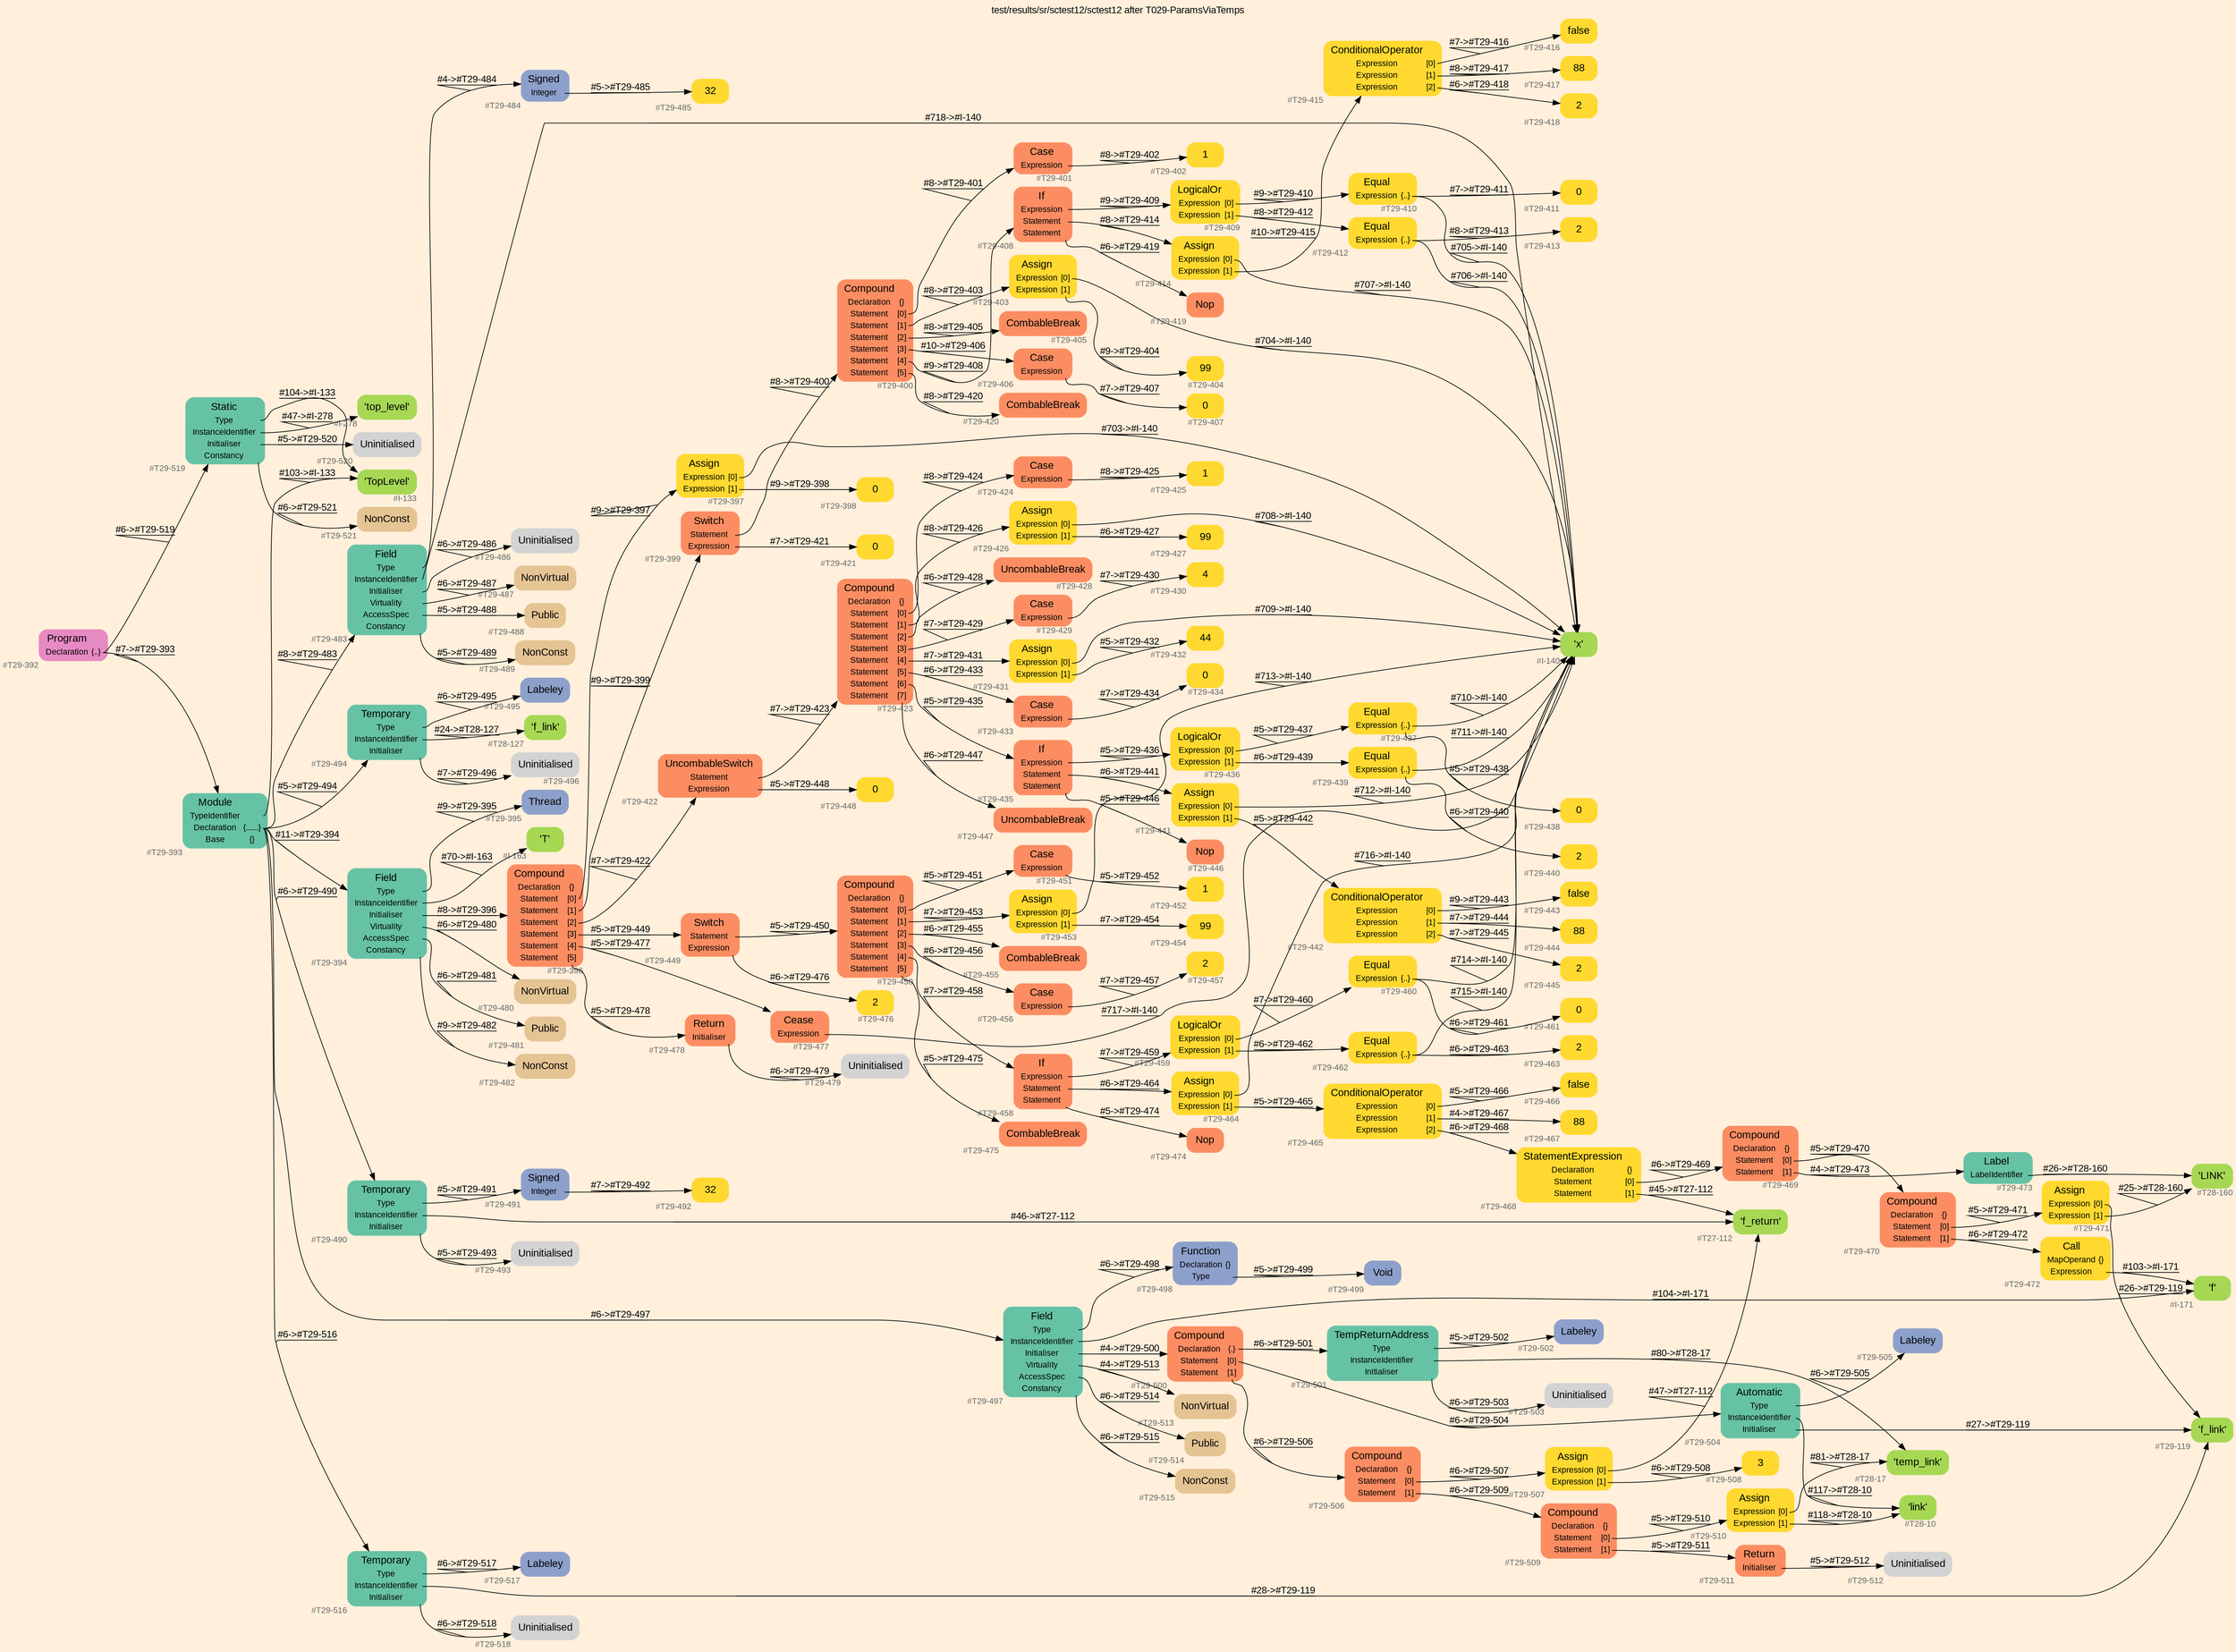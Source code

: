 digraph "test/results/sr/sctest12/sctest12 after T029-ParamsViaTemps" {
label = "test/results/sr/sctest12/sctest12 after T029-ParamsViaTemps"
labelloc = t
graph [
    rankdir = "LR"
    ranksep = 0.3
    bgcolor = antiquewhite1
    color = black
    fontcolor = black
    fontname = "Arial"
];
node [
    fontname = "Arial"
];
edge [
    fontname = "Arial"
];

// -------------------- node figure --------------------
// -------- block #T29-392 ----------
"#T29-392" [
    fillcolor = "/set28/4"
    xlabel = "#T29-392"
    fontsize = "12"
    fontcolor = grey40
    shape = "plaintext"
    label = <<TABLE BORDER="0" CELLBORDER="0" CELLSPACING="0">
     <TR><TD><FONT COLOR="black" POINT-SIZE="15">Program</FONT></TD></TR>
     <TR><TD><FONT COLOR="black" POINT-SIZE="12">Declaration</FONT></TD><TD PORT="port0"><FONT COLOR="black" POINT-SIZE="12">{..}</FONT></TD></TR>
    </TABLE>>
    style = "rounded,filled"
];

// -------- block #T29-393 ----------
"#T29-393" [
    fillcolor = "/set28/1"
    xlabel = "#T29-393"
    fontsize = "12"
    fontcolor = grey40
    shape = "plaintext"
    label = <<TABLE BORDER="0" CELLBORDER="0" CELLSPACING="0">
     <TR><TD><FONT COLOR="black" POINT-SIZE="15">Module</FONT></TD></TR>
     <TR><TD><FONT COLOR="black" POINT-SIZE="12">TypeIdentifier</FONT></TD><TD PORT="port0"></TD></TR>
     <TR><TD><FONT COLOR="black" POINT-SIZE="12">Declaration</FONT></TD><TD PORT="port1"><FONT COLOR="black" POINT-SIZE="12">{......}</FONT></TD></TR>
     <TR><TD><FONT COLOR="black" POINT-SIZE="12">Base</FONT></TD><TD PORT="port2"><FONT COLOR="black" POINT-SIZE="12">{}</FONT></TD></TR>
    </TABLE>>
    style = "rounded,filled"
];

// -------- block #I-133 ----------
"#I-133" [
    fillcolor = "/set28/5"
    xlabel = "#I-133"
    fontsize = "12"
    fontcolor = grey40
    shape = "plaintext"
    label = <<TABLE BORDER="0" CELLBORDER="0" CELLSPACING="0">
     <TR><TD><FONT COLOR="black" POINT-SIZE="15">'TopLevel'</FONT></TD></TR>
    </TABLE>>
    style = "rounded,filled"
];

// -------- block #T29-394 ----------
"#T29-394" [
    fillcolor = "/set28/1"
    xlabel = "#T29-394"
    fontsize = "12"
    fontcolor = grey40
    shape = "plaintext"
    label = <<TABLE BORDER="0" CELLBORDER="0" CELLSPACING="0">
     <TR><TD><FONT COLOR="black" POINT-SIZE="15">Field</FONT></TD></TR>
     <TR><TD><FONT COLOR="black" POINT-SIZE="12">Type</FONT></TD><TD PORT="port0"></TD></TR>
     <TR><TD><FONT COLOR="black" POINT-SIZE="12">InstanceIdentifier</FONT></TD><TD PORT="port1"></TD></TR>
     <TR><TD><FONT COLOR="black" POINT-SIZE="12">Initialiser</FONT></TD><TD PORT="port2"></TD></TR>
     <TR><TD><FONT COLOR="black" POINT-SIZE="12">Virtuality</FONT></TD><TD PORT="port3"></TD></TR>
     <TR><TD><FONT COLOR="black" POINT-SIZE="12">AccessSpec</FONT></TD><TD PORT="port4"></TD></TR>
     <TR><TD><FONT COLOR="black" POINT-SIZE="12">Constancy</FONT></TD><TD PORT="port5"></TD></TR>
    </TABLE>>
    style = "rounded,filled"
];

// -------- block #T29-395 ----------
"#T29-395" [
    fillcolor = "/set28/3"
    xlabel = "#T29-395"
    fontsize = "12"
    fontcolor = grey40
    shape = "plaintext"
    label = <<TABLE BORDER="0" CELLBORDER="0" CELLSPACING="0">
     <TR><TD><FONT COLOR="black" POINT-SIZE="15">Thread</FONT></TD></TR>
    </TABLE>>
    style = "rounded,filled"
];

// -------- block #I-163 ----------
"#I-163" [
    fillcolor = "/set28/5"
    xlabel = "#I-163"
    fontsize = "12"
    fontcolor = grey40
    shape = "plaintext"
    label = <<TABLE BORDER="0" CELLBORDER="0" CELLSPACING="0">
     <TR><TD><FONT COLOR="black" POINT-SIZE="15">'T'</FONT></TD></TR>
    </TABLE>>
    style = "rounded,filled"
];

// -------- block #T29-396 ----------
"#T29-396" [
    fillcolor = "/set28/2"
    xlabel = "#T29-396"
    fontsize = "12"
    fontcolor = grey40
    shape = "plaintext"
    label = <<TABLE BORDER="0" CELLBORDER="0" CELLSPACING="0">
     <TR><TD><FONT COLOR="black" POINT-SIZE="15">Compound</FONT></TD></TR>
     <TR><TD><FONT COLOR="black" POINT-SIZE="12">Declaration</FONT></TD><TD PORT="port0"><FONT COLOR="black" POINT-SIZE="12">{}</FONT></TD></TR>
     <TR><TD><FONT COLOR="black" POINT-SIZE="12">Statement</FONT></TD><TD PORT="port1"><FONT COLOR="black" POINT-SIZE="12">[0]</FONT></TD></TR>
     <TR><TD><FONT COLOR="black" POINT-SIZE="12">Statement</FONT></TD><TD PORT="port2"><FONT COLOR="black" POINT-SIZE="12">[1]</FONT></TD></TR>
     <TR><TD><FONT COLOR="black" POINT-SIZE="12">Statement</FONT></TD><TD PORT="port3"><FONT COLOR="black" POINT-SIZE="12">[2]</FONT></TD></TR>
     <TR><TD><FONT COLOR="black" POINT-SIZE="12">Statement</FONT></TD><TD PORT="port4"><FONT COLOR="black" POINT-SIZE="12">[3]</FONT></TD></TR>
     <TR><TD><FONT COLOR="black" POINT-SIZE="12">Statement</FONT></TD><TD PORT="port5"><FONT COLOR="black" POINT-SIZE="12">[4]</FONT></TD></TR>
     <TR><TD><FONT COLOR="black" POINT-SIZE="12">Statement</FONT></TD><TD PORT="port6"><FONT COLOR="black" POINT-SIZE="12">[5]</FONT></TD></TR>
    </TABLE>>
    style = "rounded,filled"
];

// -------- block #T29-397 ----------
"#T29-397" [
    fillcolor = "/set28/6"
    xlabel = "#T29-397"
    fontsize = "12"
    fontcolor = grey40
    shape = "plaintext"
    label = <<TABLE BORDER="0" CELLBORDER="0" CELLSPACING="0">
     <TR><TD><FONT COLOR="black" POINT-SIZE="15">Assign</FONT></TD></TR>
     <TR><TD><FONT COLOR="black" POINT-SIZE="12">Expression</FONT></TD><TD PORT="port0"><FONT COLOR="black" POINT-SIZE="12">[0]</FONT></TD></TR>
     <TR><TD><FONT COLOR="black" POINT-SIZE="12">Expression</FONT></TD><TD PORT="port1"><FONT COLOR="black" POINT-SIZE="12">[1]</FONT></TD></TR>
    </TABLE>>
    style = "rounded,filled"
];

// -------- block #I-140 ----------
"#I-140" [
    fillcolor = "/set28/5"
    xlabel = "#I-140"
    fontsize = "12"
    fontcolor = grey40
    shape = "plaintext"
    label = <<TABLE BORDER="0" CELLBORDER="0" CELLSPACING="0">
     <TR><TD><FONT COLOR="black" POINT-SIZE="15">'x'</FONT></TD></TR>
    </TABLE>>
    style = "rounded,filled"
];

// -------- block #T29-398 ----------
"#T29-398" [
    fillcolor = "/set28/6"
    xlabel = "#T29-398"
    fontsize = "12"
    fontcolor = grey40
    shape = "plaintext"
    label = <<TABLE BORDER="0" CELLBORDER="0" CELLSPACING="0">
     <TR><TD><FONT COLOR="black" POINT-SIZE="15">0</FONT></TD></TR>
    </TABLE>>
    style = "rounded,filled"
];

// -------- block #T29-399 ----------
"#T29-399" [
    fillcolor = "/set28/2"
    xlabel = "#T29-399"
    fontsize = "12"
    fontcolor = grey40
    shape = "plaintext"
    label = <<TABLE BORDER="0" CELLBORDER="0" CELLSPACING="0">
     <TR><TD><FONT COLOR="black" POINT-SIZE="15">Switch</FONT></TD></TR>
     <TR><TD><FONT COLOR="black" POINT-SIZE="12">Statement</FONT></TD><TD PORT="port0"></TD></TR>
     <TR><TD><FONT COLOR="black" POINT-SIZE="12">Expression</FONT></TD><TD PORT="port1"></TD></TR>
    </TABLE>>
    style = "rounded,filled"
];

// -------- block #T29-400 ----------
"#T29-400" [
    fillcolor = "/set28/2"
    xlabel = "#T29-400"
    fontsize = "12"
    fontcolor = grey40
    shape = "plaintext"
    label = <<TABLE BORDER="0" CELLBORDER="0" CELLSPACING="0">
     <TR><TD><FONT COLOR="black" POINT-SIZE="15">Compound</FONT></TD></TR>
     <TR><TD><FONT COLOR="black" POINT-SIZE="12">Declaration</FONT></TD><TD PORT="port0"><FONT COLOR="black" POINT-SIZE="12">{}</FONT></TD></TR>
     <TR><TD><FONT COLOR="black" POINT-SIZE="12">Statement</FONT></TD><TD PORT="port1"><FONT COLOR="black" POINT-SIZE="12">[0]</FONT></TD></TR>
     <TR><TD><FONT COLOR="black" POINT-SIZE="12">Statement</FONT></TD><TD PORT="port2"><FONT COLOR="black" POINT-SIZE="12">[1]</FONT></TD></TR>
     <TR><TD><FONT COLOR="black" POINT-SIZE="12">Statement</FONT></TD><TD PORT="port3"><FONT COLOR="black" POINT-SIZE="12">[2]</FONT></TD></TR>
     <TR><TD><FONT COLOR="black" POINT-SIZE="12">Statement</FONT></TD><TD PORT="port4"><FONT COLOR="black" POINT-SIZE="12">[3]</FONT></TD></TR>
     <TR><TD><FONT COLOR="black" POINT-SIZE="12">Statement</FONT></TD><TD PORT="port5"><FONT COLOR="black" POINT-SIZE="12">[4]</FONT></TD></TR>
     <TR><TD><FONT COLOR="black" POINT-SIZE="12">Statement</FONT></TD><TD PORT="port6"><FONT COLOR="black" POINT-SIZE="12">[5]</FONT></TD></TR>
    </TABLE>>
    style = "rounded,filled"
];

// -------- block #T29-401 ----------
"#T29-401" [
    fillcolor = "/set28/2"
    xlabel = "#T29-401"
    fontsize = "12"
    fontcolor = grey40
    shape = "plaintext"
    label = <<TABLE BORDER="0" CELLBORDER="0" CELLSPACING="0">
     <TR><TD><FONT COLOR="black" POINT-SIZE="15">Case</FONT></TD></TR>
     <TR><TD><FONT COLOR="black" POINT-SIZE="12">Expression</FONT></TD><TD PORT="port0"></TD></TR>
    </TABLE>>
    style = "rounded,filled"
];

// -------- block #T29-402 ----------
"#T29-402" [
    fillcolor = "/set28/6"
    xlabel = "#T29-402"
    fontsize = "12"
    fontcolor = grey40
    shape = "plaintext"
    label = <<TABLE BORDER="0" CELLBORDER="0" CELLSPACING="0">
     <TR><TD><FONT COLOR="black" POINT-SIZE="15">1</FONT></TD></TR>
    </TABLE>>
    style = "rounded,filled"
];

// -------- block #T29-403 ----------
"#T29-403" [
    fillcolor = "/set28/6"
    xlabel = "#T29-403"
    fontsize = "12"
    fontcolor = grey40
    shape = "plaintext"
    label = <<TABLE BORDER="0" CELLBORDER="0" CELLSPACING="0">
     <TR><TD><FONT COLOR="black" POINT-SIZE="15">Assign</FONT></TD></TR>
     <TR><TD><FONT COLOR="black" POINT-SIZE="12">Expression</FONT></TD><TD PORT="port0"><FONT COLOR="black" POINT-SIZE="12">[0]</FONT></TD></TR>
     <TR><TD><FONT COLOR="black" POINT-SIZE="12">Expression</FONT></TD><TD PORT="port1"><FONT COLOR="black" POINT-SIZE="12">[1]</FONT></TD></TR>
    </TABLE>>
    style = "rounded,filled"
];

// -------- block #T29-404 ----------
"#T29-404" [
    fillcolor = "/set28/6"
    xlabel = "#T29-404"
    fontsize = "12"
    fontcolor = grey40
    shape = "plaintext"
    label = <<TABLE BORDER="0" CELLBORDER="0" CELLSPACING="0">
     <TR><TD><FONT COLOR="black" POINT-SIZE="15">99</FONT></TD></TR>
    </TABLE>>
    style = "rounded,filled"
];

// -------- block #T29-405 ----------
"#T29-405" [
    fillcolor = "/set28/2"
    xlabel = "#T29-405"
    fontsize = "12"
    fontcolor = grey40
    shape = "plaintext"
    label = <<TABLE BORDER="0" CELLBORDER="0" CELLSPACING="0">
     <TR><TD><FONT COLOR="black" POINT-SIZE="15">CombableBreak</FONT></TD></TR>
    </TABLE>>
    style = "rounded,filled"
];

// -------- block #T29-406 ----------
"#T29-406" [
    fillcolor = "/set28/2"
    xlabel = "#T29-406"
    fontsize = "12"
    fontcolor = grey40
    shape = "plaintext"
    label = <<TABLE BORDER="0" CELLBORDER="0" CELLSPACING="0">
     <TR><TD><FONT COLOR="black" POINT-SIZE="15">Case</FONT></TD></TR>
     <TR><TD><FONT COLOR="black" POINT-SIZE="12">Expression</FONT></TD><TD PORT="port0"></TD></TR>
    </TABLE>>
    style = "rounded,filled"
];

// -------- block #T29-407 ----------
"#T29-407" [
    fillcolor = "/set28/6"
    xlabel = "#T29-407"
    fontsize = "12"
    fontcolor = grey40
    shape = "plaintext"
    label = <<TABLE BORDER="0" CELLBORDER="0" CELLSPACING="0">
     <TR><TD><FONT COLOR="black" POINT-SIZE="15">0</FONT></TD></TR>
    </TABLE>>
    style = "rounded,filled"
];

// -------- block #T29-408 ----------
"#T29-408" [
    fillcolor = "/set28/2"
    xlabel = "#T29-408"
    fontsize = "12"
    fontcolor = grey40
    shape = "plaintext"
    label = <<TABLE BORDER="0" CELLBORDER="0" CELLSPACING="0">
     <TR><TD><FONT COLOR="black" POINT-SIZE="15">If</FONT></TD></TR>
     <TR><TD><FONT COLOR="black" POINT-SIZE="12">Expression</FONT></TD><TD PORT="port0"></TD></TR>
     <TR><TD><FONT COLOR="black" POINT-SIZE="12">Statement</FONT></TD><TD PORT="port1"></TD></TR>
     <TR><TD><FONT COLOR="black" POINT-SIZE="12">Statement</FONT></TD><TD PORT="port2"></TD></TR>
    </TABLE>>
    style = "rounded,filled"
];

// -------- block #T29-409 ----------
"#T29-409" [
    fillcolor = "/set28/6"
    xlabel = "#T29-409"
    fontsize = "12"
    fontcolor = grey40
    shape = "plaintext"
    label = <<TABLE BORDER="0" CELLBORDER="0" CELLSPACING="0">
     <TR><TD><FONT COLOR="black" POINT-SIZE="15">LogicalOr</FONT></TD></TR>
     <TR><TD><FONT COLOR="black" POINT-SIZE="12">Expression</FONT></TD><TD PORT="port0"><FONT COLOR="black" POINT-SIZE="12">[0]</FONT></TD></TR>
     <TR><TD><FONT COLOR="black" POINT-SIZE="12">Expression</FONT></TD><TD PORT="port1"><FONT COLOR="black" POINT-SIZE="12">[1]</FONT></TD></TR>
    </TABLE>>
    style = "rounded,filled"
];

// -------- block #T29-410 ----------
"#T29-410" [
    fillcolor = "/set28/6"
    xlabel = "#T29-410"
    fontsize = "12"
    fontcolor = grey40
    shape = "plaintext"
    label = <<TABLE BORDER="0" CELLBORDER="0" CELLSPACING="0">
     <TR><TD><FONT COLOR="black" POINT-SIZE="15">Equal</FONT></TD></TR>
     <TR><TD><FONT COLOR="black" POINT-SIZE="12">Expression</FONT></TD><TD PORT="port0"><FONT COLOR="black" POINT-SIZE="12">{..}</FONT></TD></TR>
    </TABLE>>
    style = "rounded,filled"
];

// -------- block #T29-411 ----------
"#T29-411" [
    fillcolor = "/set28/6"
    xlabel = "#T29-411"
    fontsize = "12"
    fontcolor = grey40
    shape = "plaintext"
    label = <<TABLE BORDER="0" CELLBORDER="0" CELLSPACING="0">
     <TR><TD><FONT COLOR="black" POINT-SIZE="15">0</FONT></TD></TR>
    </TABLE>>
    style = "rounded,filled"
];

// -------- block #T29-412 ----------
"#T29-412" [
    fillcolor = "/set28/6"
    xlabel = "#T29-412"
    fontsize = "12"
    fontcolor = grey40
    shape = "plaintext"
    label = <<TABLE BORDER="0" CELLBORDER="0" CELLSPACING="0">
     <TR><TD><FONT COLOR="black" POINT-SIZE="15">Equal</FONT></TD></TR>
     <TR><TD><FONT COLOR="black" POINT-SIZE="12">Expression</FONT></TD><TD PORT="port0"><FONT COLOR="black" POINT-SIZE="12">{..}</FONT></TD></TR>
    </TABLE>>
    style = "rounded,filled"
];

// -------- block #T29-413 ----------
"#T29-413" [
    fillcolor = "/set28/6"
    xlabel = "#T29-413"
    fontsize = "12"
    fontcolor = grey40
    shape = "plaintext"
    label = <<TABLE BORDER="0" CELLBORDER="0" CELLSPACING="0">
     <TR><TD><FONT COLOR="black" POINT-SIZE="15">2</FONT></TD></TR>
    </TABLE>>
    style = "rounded,filled"
];

// -------- block #T29-414 ----------
"#T29-414" [
    fillcolor = "/set28/6"
    xlabel = "#T29-414"
    fontsize = "12"
    fontcolor = grey40
    shape = "plaintext"
    label = <<TABLE BORDER="0" CELLBORDER="0" CELLSPACING="0">
     <TR><TD><FONT COLOR="black" POINT-SIZE="15">Assign</FONT></TD></TR>
     <TR><TD><FONT COLOR="black" POINT-SIZE="12">Expression</FONT></TD><TD PORT="port0"><FONT COLOR="black" POINT-SIZE="12">[0]</FONT></TD></TR>
     <TR><TD><FONT COLOR="black" POINT-SIZE="12">Expression</FONT></TD><TD PORT="port1"><FONT COLOR="black" POINT-SIZE="12">[1]</FONT></TD></TR>
    </TABLE>>
    style = "rounded,filled"
];

// -------- block #T29-415 ----------
"#T29-415" [
    fillcolor = "/set28/6"
    xlabel = "#T29-415"
    fontsize = "12"
    fontcolor = grey40
    shape = "plaintext"
    label = <<TABLE BORDER="0" CELLBORDER="0" CELLSPACING="0">
     <TR><TD><FONT COLOR="black" POINT-SIZE="15">ConditionalOperator</FONT></TD></TR>
     <TR><TD><FONT COLOR="black" POINT-SIZE="12">Expression</FONT></TD><TD PORT="port0"><FONT COLOR="black" POINT-SIZE="12">[0]</FONT></TD></TR>
     <TR><TD><FONT COLOR="black" POINT-SIZE="12">Expression</FONT></TD><TD PORT="port1"><FONT COLOR="black" POINT-SIZE="12">[1]</FONT></TD></TR>
     <TR><TD><FONT COLOR="black" POINT-SIZE="12">Expression</FONT></TD><TD PORT="port2"><FONT COLOR="black" POINT-SIZE="12">[2]</FONT></TD></TR>
    </TABLE>>
    style = "rounded,filled"
];

// -------- block #T29-416 ----------
"#T29-416" [
    fillcolor = "/set28/6"
    xlabel = "#T29-416"
    fontsize = "12"
    fontcolor = grey40
    shape = "plaintext"
    label = <<TABLE BORDER="0" CELLBORDER="0" CELLSPACING="0">
     <TR><TD><FONT COLOR="black" POINT-SIZE="15">false</FONT></TD></TR>
    </TABLE>>
    style = "rounded,filled"
];

// -------- block #T29-417 ----------
"#T29-417" [
    fillcolor = "/set28/6"
    xlabel = "#T29-417"
    fontsize = "12"
    fontcolor = grey40
    shape = "plaintext"
    label = <<TABLE BORDER="0" CELLBORDER="0" CELLSPACING="0">
     <TR><TD><FONT COLOR="black" POINT-SIZE="15">88</FONT></TD></TR>
    </TABLE>>
    style = "rounded,filled"
];

// -------- block #T29-418 ----------
"#T29-418" [
    fillcolor = "/set28/6"
    xlabel = "#T29-418"
    fontsize = "12"
    fontcolor = grey40
    shape = "plaintext"
    label = <<TABLE BORDER="0" CELLBORDER="0" CELLSPACING="0">
     <TR><TD><FONT COLOR="black" POINT-SIZE="15">2</FONT></TD></TR>
    </TABLE>>
    style = "rounded,filled"
];

// -------- block #T29-419 ----------
"#T29-419" [
    fillcolor = "/set28/2"
    xlabel = "#T29-419"
    fontsize = "12"
    fontcolor = grey40
    shape = "plaintext"
    label = <<TABLE BORDER="0" CELLBORDER="0" CELLSPACING="0">
     <TR><TD><FONT COLOR="black" POINT-SIZE="15">Nop</FONT></TD></TR>
    </TABLE>>
    style = "rounded,filled"
];

// -------- block #T29-420 ----------
"#T29-420" [
    fillcolor = "/set28/2"
    xlabel = "#T29-420"
    fontsize = "12"
    fontcolor = grey40
    shape = "plaintext"
    label = <<TABLE BORDER="0" CELLBORDER="0" CELLSPACING="0">
     <TR><TD><FONT COLOR="black" POINT-SIZE="15">CombableBreak</FONT></TD></TR>
    </TABLE>>
    style = "rounded,filled"
];

// -------- block #T29-421 ----------
"#T29-421" [
    fillcolor = "/set28/6"
    xlabel = "#T29-421"
    fontsize = "12"
    fontcolor = grey40
    shape = "plaintext"
    label = <<TABLE BORDER="0" CELLBORDER="0" CELLSPACING="0">
     <TR><TD><FONT COLOR="black" POINT-SIZE="15">0</FONT></TD></TR>
    </TABLE>>
    style = "rounded,filled"
];

// -------- block #T29-422 ----------
"#T29-422" [
    fillcolor = "/set28/2"
    xlabel = "#T29-422"
    fontsize = "12"
    fontcolor = grey40
    shape = "plaintext"
    label = <<TABLE BORDER="0" CELLBORDER="0" CELLSPACING="0">
     <TR><TD><FONT COLOR="black" POINT-SIZE="15">UncombableSwitch</FONT></TD></TR>
     <TR><TD><FONT COLOR="black" POINT-SIZE="12">Statement</FONT></TD><TD PORT="port0"></TD></TR>
     <TR><TD><FONT COLOR="black" POINT-SIZE="12">Expression</FONT></TD><TD PORT="port1"></TD></TR>
    </TABLE>>
    style = "rounded,filled"
];

// -------- block #T29-423 ----------
"#T29-423" [
    fillcolor = "/set28/2"
    xlabel = "#T29-423"
    fontsize = "12"
    fontcolor = grey40
    shape = "plaintext"
    label = <<TABLE BORDER="0" CELLBORDER="0" CELLSPACING="0">
     <TR><TD><FONT COLOR="black" POINT-SIZE="15">Compound</FONT></TD></TR>
     <TR><TD><FONT COLOR="black" POINT-SIZE="12">Declaration</FONT></TD><TD PORT="port0"><FONT COLOR="black" POINT-SIZE="12">{}</FONT></TD></TR>
     <TR><TD><FONT COLOR="black" POINT-SIZE="12">Statement</FONT></TD><TD PORT="port1"><FONT COLOR="black" POINT-SIZE="12">[0]</FONT></TD></TR>
     <TR><TD><FONT COLOR="black" POINT-SIZE="12">Statement</FONT></TD><TD PORT="port2"><FONT COLOR="black" POINT-SIZE="12">[1]</FONT></TD></TR>
     <TR><TD><FONT COLOR="black" POINT-SIZE="12">Statement</FONT></TD><TD PORT="port3"><FONT COLOR="black" POINT-SIZE="12">[2]</FONT></TD></TR>
     <TR><TD><FONT COLOR="black" POINT-SIZE="12">Statement</FONT></TD><TD PORT="port4"><FONT COLOR="black" POINT-SIZE="12">[3]</FONT></TD></TR>
     <TR><TD><FONT COLOR="black" POINT-SIZE="12">Statement</FONT></TD><TD PORT="port5"><FONT COLOR="black" POINT-SIZE="12">[4]</FONT></TD></TR>
     <TR><TD><FONT COLOR="black" POINT-SIZE="12">Statement</FONT></TD><TD PORT="port6"><FONT COLOR="black" POINT-SIZE="12">[5]</FONT></TD></TR>
     <TR><TD><FONT COLOR="black" POINT-SIZE="12">Statement</FONT></TD><TD PORT="port7"><FONT COLOR="black" POINT-SIZE="12">[6]</FONT></TD></TR>
     <TR><TD><FONT COLOR="black" POINT-SIZE="12">Statement</FONT></TD><TD PORT="port8"><FONT COLOR="black" POINT-SIZE="12">[7]</FONT></TD></TR>
    </TABLE>>
    style = "rounded,filled"
];

// -------- block #T29-424 ----------
"#T29-424" [
    fillcolor = "/set28/2"
    xlabel = "#T29-424"
    fontsize = "12"
    fontcolor = grey40
    shape = "plaintext"
    label = <<TABLE BORDER="0" CELLBORDER="0" CELLSPACING="0">
     <TR><TD><FONT COLOR="black" POINT-SIZE="15">Case</FONT></TD></TR>
     <TR><TD><FONT COLOR="black" POINT-SIZE="12">Expression</FONT></TD><TD PORT="port0"></TD></TR>
    </TABLE>>
    style = "rounded,filled"
];

// -------- block #T29-425 ----------
"#T29-425" [
    fillcolor = "/set28/6"
    xlabel = "#T29-425"
    fontsize = "12"
    fontcolor = grey40
    shape = "plaintext"
    label = <<TABLE BORDER="0" CELLBORDER="0" CELLSPACING="0">
     <TR><TD><FONT COLOR="black" POINT-SIZE="15">1</FONT></TD></TR>
    </TABLE>>
    style = "rounded,filled"
];

// -------- block #T29-426 ----------
"#T29-426" [
    fillcolor = "/set28/6"
    xlabel = "#T29-426"
    fontsize = "12"
    fontcolor = grey40
    shape = "plaintext"
    label = <<TABLE BORDER="0" CELLBORDER="0" CELLSPACING="0">
     <TR><TD><FONT COLOR="black" POINT-SIZE="15">Assign</FONT></TD></TR>
     <TR><TD><FONT COLOR="black" POINT-SIZE="12">Expression</FONT></TD><TD PORT="port0"><FONT COLOR="black" POINT-SIZE="12">[0]</FONT></TD></TR>
     <TR><TD><FONT COLOR="black" POINT-SIZE="12">Expression</FONT></TD><TD PORT="port1"><FONT COLOR="black" POINT-SIZE="12">[1]</FONT></TD></TR>
    </TABLE>>
    style = "rounded,filled"
];

// -------- block #T29-427 ----------
"#T29-427" [
    fillcolor = "/set28/6"
    xlabel = "#T29-427"
    fontsize = "12"
    fontcolor = grey40
    shape = "plaintext"
    label = <<TABLE BORDER="0" CELLBORDER="0" CELLSPACING="0">
     <TR><TD><FONT COLOR="black" POINT-SIZE="15">99</FONT></TD></TR>
    </TABLE>>
    style = "rounded,filled"
];

// -------- block #T29-428 ----------
"#T29-428" [
    fillcolor = "/set28/2"
    xlabel = "#T29-428"
    fontsize = "12"
    fontcolor = grey40
    shape = "plaintext"
    label = <<TABLE BORDER="0" CELLBORDER="0" CELLSPACING="0">
     <TR><TD><FONT COLOR="black" POINT-SIZE="15">UncombableBreak</FONT></TD></TR>
    </TABLE>>
    style = "rounded,filled"
];

// -------- block #T29-429 ----------
"#T29-429" [
    fillcolor = "/set28/2"
    xlabel = "#T29-429"
    fontsize = "12"
    fontcolor = grey40
    shape = "plaintext"
    label = <<TABLE BORDER="0" CELLBORDER="0" CELLSPACING="0">
     <TR><TD><FONT COLOR="black" POINT-SIZE="15">Case</FONT></TD></TR>
     <TR><TD><FONT COLOR="black" POINT-SIZE="12">Expression</FONT></TD><TD PORT="port0"></TD></TR>
    </TABLE>>
    style = "rounded,filled"
];

// -------- block #T29-430 ----------
"#T29-430" [
    fillcolor = "/set28/6"
    xlabel = "#T29-430"
    fontsize = "12"
    fontcolor = grey40
    shape = "plaintext"
    label = <<TABLE BORDER="0" CELLBORDER="0" CELLSPACING="0">
     <TR><TD><FONT COLOR="black" POINT-SIZE="15">4</FONT></TD></TR>
    </TABLE>>
    style = "rounded,filled"
];

// -------- block #T29-431 ----------
"#T29-431" [
    fillcolor = "/set28/6"
    xlabel = "#T29-431"
    fontsize = "12"
    fontcolor = grey40
    shape = "plaintext"
    label = <<TABLE BORDER="0" CELLBORDER="0" CELLSPACING="0">
     <TR><TD><FONT COLOR="black" POINT-SIZE="15">Assign</FONT></TD></TR>
     <TR><TD><FONT COLOR="black" POINT-SIZE="12">Expression</FONT></TD><TD PORT="port0"><FONT COLOR="black" POINT-SIZE="12">[0]</FONT></TD></TR>
     <TR><TD><FONT COLOR="black" POINT-SIZE="12">Expression</FONT></TD><TD PORT="port1"><FONT COLOR="black" POINT-SIZE="12">[1]</FONT></TD></TR>
    </TABLE>>
    style = "rounded,filled"
];

// -------- block #T29-432 ----------
"#T29-432" [
    fillcolor = "/set28/6"
    xlabel = "#T29-432"
    fontsize = "12"
    fontcolor = grey40
    shape = "plaintext"
    label = <<TABLE BORDER="0" CELLBORDER="0" CELLSPACING="0">
     <TR><TD><FONT COLOR="black" POINT-SIZE="15">44</FONT></TD></TR>
    </TABLE>>
    style = "rounded,filled"
];

// -------- block #T29-433 ----------
"#T29-433" [
    fillcolor = "/set28/2"
    xlabel = "#T29-433"
    fontsize = "12"
    fontcolor = grey40
    shape = "plaintext"
    label = <<TABLE BORDER="0" CELLBORDER="0" CELLSPACING="0">
     <TR><TD><FONT COLOR="black" POINT-SIZE="15">Case</FONT></TD></TR>
     <TR><TD><FONT COLOR="black" POINT-SIZE="12">Expression</FONT></TD><TD PORT="port0"></TD></TR>
    </TABLE>>
    style = "rounded,filled"
];

// -------- block #T29-434 ----------
"#T29-434" [
    fillcolor = "/set28/6"
    xlabel = "#T29-434"
    fontsize = "12"
    fontcolor = grey40
    shape = "plaintext"
    label = <<TABLE BORDER="0" CELLBORDER="0" CELLSPACING="0">
     <TR><TD><FONT COLOR="black" POINT-SIZE="15">0</FONT></TD></TR>
    </TABLE>>
    style = "rounded,filled"
];

// -------- block #T29-435 ----------
"#T29-435" [
    fillcolor = "/set28/2"
    xlabel = "#T29-435"
    fontsize = "12"
    fontcolor = grey40
    shape = "plaintext"
    label = <<TABLE BORDER="0" CELLBORDER="0" CELLSPACING="0">
     <TR><TD><FONT COLOR="black" POINT-SIZE="15">If</FONT></TD></TR>
     <TR><TD><FONT COLOR="black" POINT-SIZE="12">Expression</FONT></TD><TD PORT="port0"></TD></TR>
     <TR><TD><FONT COLOR="black" POINT-SIZE="12">Statement</FONT></TD><TD PORT="port1"></TD></TR>
     <TR><TD><FONT COLOR="black" POINT-SIZE="12">Statement</FONT></TD><TD PORT="port2"></TD></TR>
    </TABLE>>
    style = "rounded,filled"
];

// -------- block #T29-436 ----------
"#T29-436" [
    fillcolor = "/set28/6"
    xlabel = "#T29-436"
    fontsize = "12"
    fontcolor = grey40
    shape = "plaintext"
    label = <<TABLE BORDER="0" CELLBORDER="0" CELLSPACING="0">
     <TR><TD><FONT COLOR="black" POINT-SIZE="15">LogicalOr</FONT></TD></TR>
     <TR><TD><FONT COLOR="black" POINT-SIZE="12">Expression</FONT></TD><TD PORT="port0"><FONT COLOR="black" POINT-SIZE="12">[0]</FONT></TD></TR>
     <TR><TD><FONT COLOR="black" POINT-SIZE="12">Expression</FONT></TD><TD PORT="port1"><FONT COLOR="black" POINT-SIZE="12">[1]</FONT></TD></TR>
    </TABLE>>
    style = "rounded,filled"
];

// -------- block #T29-437 ----------
"#T29-437" [
    fillcolor = "/set28/6"
    xlabel = "#T29-437"
    fontsize = "12"
    fontcolor = grey40
    shape = "plaintext"
    label = <<TABLE BORDER="0" CELLBORDER="0" CELLSPACING="0">
     <TR><TD><FONT COLOR="black" POINT-SIZE="15">Equal</FONT></TD></TR>
     <TR><TD><FONT COLOR="black" POINT-SIZE="12">Expression</FONT></TD><TD PORT="port0"><FONT COLOR="black" POINT-SIZE="12">{..}</FONT></TD></TR>
    </TABLE>>
    style = "rounded,filled"
];

// -------- block #T29-438 ----------
"#T29-438" [
    fillcolor = "/set28/6"
    xlabel = "#T29-438"
    fontsize = "12"
    fontcolor = grey40
    shape = "plaintext"
    label = <<TABLE BORDER="0" CELLBORDER="0" CELLSPACING="0">
     <TR><TD><FONT COLOR="black" POINT-SIZE="15">0</FONT></TD></TR>
    </TABLE>>
    style = "rounded,filled"
];

// -------- block #T29-439 ----------
"#T29-439" [
    fillcolor = "/set28/6"
    xlabel = "#T29-439"
    fontsize = "12"
    fontcolor = grey40
    shape = "plaintext"
    label = <<TABLE BORDER="0" CELLBORDER="0" CELLSPACING="0">
     <TR><TD><FONT COLOR="black" POINT-SIZE="15">Equal</FONT></TD></TR>
     <TR><TD><FONT COLOR="black" POINT-SIZE="12">Expression</FONT></TD><TD PORT="port0"><FONT COLOR="black" POINT-SIZE="12">{..}</FONT></TD></TR>
    </TABLE>>
    style = "rounded,filled"
];

// -------- block #T29-440 ----------
"#T29-440" [
    fillcolor = "/set28/6"
    xlabel = "#T29-440"
    fontsize = "12"
    fontcolor = grey40
    shape = "plaintext"
    label = <<TABLE BORDER="0" CELLBORDER="0" CELLSPACING="0">
     <TR><TD><FONT COLOR="black" POINT-SIZE="15">2</FONT></TD></TR>
    </TABLE>>
    style = "rounded,filled"
];

// -------- block #T29-441 ----------
"#T29-441" [
    fillcolor = "/set28/6"
    xlabel = "#T29-441"
    fontsize = "12"
    fontcolor = grey40
    shape = "plaintext"
    label = <<TABLE BORDER="0" CELLBORDER="0" CELLSPACING="0">
     <TR><TD><FONT COLOR="black" POINT-SIZE="15">Assign</FONT></TD></TR>
     <TR><TD><FONT COLOR="black" POINT-SIZE="12">Expression</FONT></TD><TD PORT="port0"><FONT COLOR="black" POINT-SIZE="12">[0]</FONT></TD></TR>
     <TR><TD><FONT COLOR="black" POINT-SIZE="12">Expression</FONT></TD><TD PORT="port1"><FONT COLOR="black" POINT-SIZE="12">[1]</FONT></TD></TR>
    </TABLE>>
    style = "rounded,filled"
];

// -------- block #T29-442 ----------
"#T29-442" [
    fillcolor = "/set28/6"
    xlabel = "#T29-442"
    fontsize = "12"
    fontcolor = grey40
    shape = "plaintext"
    label = <<TABLE BORDER="0" CELLBORDER="0" CELLSPACING="0">
     <TR><TD><FONT COLOR="black" POINT-SIZE="15">ConditionalOperator</FONT></TD></TR>
     <TR><TD><FONT COLOR="black" POINT-SIZE="12">Expression</FONT></TD><TD PORT="port0"><FONT COLOR="black" POINT-SIZE="12">[0]</FONT></TD></TR>
     <TR><TD><FONT COLOR="black" POINT-SIZE="12">Expression</FONT></TD><TD PORT="port1"><FONT COLOR="black" POINT-SIZE="12">[1]</FONT></TD></TR>
     <TR><TD><FONT COLOR="black" POINT-SIZE="12">Expression</FONT></TD><TD PORT="port2"><FONT COLOR="black" POINT-SIZE="12">[2]</FONT></TD></TR>
    </TABLE>>
    style = "rounded,filled"
];

// -------- block #T29-443 ----------
"#T29-443" [
    fillcolor = "/set28/6"
    xlabel = "#T29-443"
    fontsize = "12"
    fontcolor = grey40
    shape = "plaintext"
    label = <<TABLE BORDER="0" CELLBORDER="0" CELLSPACING="0">
     <TR><TD><FONT COLOR="black" POINT-SIZE="15">false</FONT></TD></TR>
    </TABLE>>
    style = "rounded,filled"
];

// -------- block #T29-444 ----------
"#T29-444" [
    fillcolor = "/set28/6"
    xlabel = "#T29-444"
    fontsize = "12"
    fontcolor = grey40
    shape = "plaintext"
    label = <<TABLE BORDER="0" CELLBORDER="0" CELLSPACING="0">
     <TR><TD><FONT COLOR="black" POINT-SIZE="15">88</FONT></TD></TR>
    </TABLE>>
    style = "rounded,filled"
];

// -------- block #T29-445 ----------
"#T29-445" [
    fillcolor = "/set28/6"
    xlabel = "#T29-445"
    fontsize = "12"
    fontcolor = grey40
    shape = "plaintext"
    label = <<TABLE BORDER="0" CELLBORDER="0" CELLSPACING="0">
     <TR><TD><FONT COLOR="black" POINT-SIZE="15">2</FONT></TD></TR>
    </TABLE>>
    style = "rounded,filled"
];

// -------- block #T29-446 ----------
"#T29-446" [
    fillcolor = "/set28/2"
    xlabel = "#T29-446"
    fontsize = "12"
    fontcolor = grey40
    shape = "plaintext"
    label = <<TABLE BORDER="0" CELLBORDER="0" CELLSPACING="0">
     <TR><TD><FONT COLOR="black" POINT-SIZE="15">Nop</FONT></TD></TR>
    </TABLE>>
    style = "rounded,filled"
];

// -------- block #T29-447 ----------
"#T29-447" [
    fillcolor = "/set28/2"
    xlabel = "#T29-447"
    fontsize = "12"
    fontcolor = grey40
    shape = "plaintext"
    label = <<TABLE BORDER="0" CELLBORDER="0" CELLSPACING="0">
     <TR><TD><FONT COLOR="black" POINT-SIZE="15">UncombableBreak</FONT></TD></TR>
    </TABLE>>
    style = "rounded,filled"
];

// -------- block #T29-448 ----------
"#T29-448" [
    fillcolor = "/set28/6"
    xlabel = "#T29-448"
    fontsize = "12"
    fontcolor = grey40
    shape = "plaintext"
    label = <<TABLE BORDER="0" CELLBORDER="0" CELLSPACING="0">
     <TR><TD><FONT COLOR="black" POINT-SIZE="15">0</FONT></TD></TR>
    </TABLE>>
    style = "rounded,filled"
];

// -------- block #T29-449 ----------
"#T29-449" [
    fillcolor = "/set28/2"
    xlabel = "#T29-449"
    fontsize = "12"
    fontcolor = grey40
    shape = "plaintext"
    label = <<TABLE BORDER="0" CELLBORDER="0" CELLSPACING="0">
     <TR><TD><FONT COLOR="black" POINT-SIZE="15">Switch</FONT></TD></TR>
     <TR><TD><FONT COLOR="black" POINT-SIZE="12">Statement</FONT></TD><TD PORT="port0"></TD></TR>
     <TR><TD><FONT COLOR="black" POINT-SIZE="12">Expression</FONT></TD><TD PORT="port1"></TD></TR>
    </TABLE>>
    style = "rounded,filled"
];

// -------- block #T29-450 ----------
"#T29-450" [
    fillcolor = "/set28/2"
    xlabel = "#T29-450"
    fontsize = "12"
    fontcolor = grey40
    shape = "plaintext"
    label = <<TABLE BORDER="0" CELLBORDER="0" CELLSPACING="0">
     <TR><TD><FONT COLOR="black" POINT-SIZE="15">Compound</FONT></TD></TR>
     <TR><TD><FONT COLOR="black" POINT-SIZE="12">Declaration</FONT></TD><TD PORT="port0"><FONT COLOR="black" POINT-SIZE="12">{}</FONT></TD></TR>
     <TR><TD><FONT COLOR="black" POINT-SIZE="12">Statement</FONT></TD><TD PORT="port1"><FONT COLOR="black" POINT-SIZE="12">[0]</FONT></TD></TR>
     <TR><TD><FONT COLOR="black" POINT-SIZE="12">Statement</FONT></TD><TD PORT="port2"><FONT COLOR="black" POINT-SIZE="12">[1]</FONT></TD></TR>
     <TR><TD><FONT COLOR="black" POINT-SIZE="12">Statement</FONT></TD><TD PORT="port3"><FONT COLOR="black" POINT-SIZE="12">[2]</FONT></TD></TR>
     <TR><TD><FONT COLOR="black" POINT-SIZE="12">Statement</FONT></TD><TD PORT="port4"><FONT COLOR="black" POINT-SIZE="12">[3]</FONT></TD></TR>
     <TR><TD><FONT COLOR="black" POINT-SIZE="12">Statement</FONT></TD><TD PORT="port5"><FONT COLOR="black" POINT-SIZE="12">[4]</FONT></TD></TR>
     <TR><TD><FONT COLOR="black" POINT-SIZE="12">Statement</FONT></TD><TD PORT="port6"><FONT COLOR="black" POINT-SIZE="12">[5]</FONT></TD></TR>
    </TABLE>>
    style = "rounded,filled"
];

// -------- block #T29-451 ----------
"#T29-451" [
    fillcolor = "/set28/2"
    xlabel = "#T29-451"
    fontsize = "12"
    fontcolor = grey40
    shape = "plaintext"
    label = <<TABLE BORDER="0" CELLBORDER="0" CELLSPACING="0">
     <TR><TD><FONT COLOR="black" POINT-SIZE="15">Case</FONT></TD></TR>
     <TR><TD><FONT COLOR="black" POINT-SIZE="12">Expression</FONT></TD><TD PORT="port0"></TD></TR>
    </TABLE>>
    style = "rounded,filled"
];

// -------- block #T29-452 ----------
"#T29-452" [
    fillcolor = "/set28/6"
    xlabel = "#T29-452"
    fontsize = "12"
    fontcolor = grey40
    shape = "plaintext"
    label = <<TABLE BORDER="0" CELLBORDER="0" CELLSPACING="0">
     <TR><TD><FONT COLOR="black" POINT-SIZE="15">1</FONT></TD></TR>
    </TABLE>>
    style = "rounded,filled"
];

// -------- block #T29-453 ----------
"#T29-453" [
    fillcolor = "/set28/6"
    xlabel = "#T29-453"
    fontsize = "12"
    fontcolor = grey40
    shape = "plaintext"
    label = <<TABLE BORDER="0" CELLBORDER="0" CELLSPACING="0">
     <TR><TD><FONT COLOR="black" POINT-SIZE="15">Assign</FONT></TD></TR>
     <TR><TD><FONT COLOR="black" POINT-SIZE="12">Expression</FONT></TD><TD PORT="port0"><FONT COLOR="black" POINT-SIZE="12">[0]</FONT></TD></TR>
     <TR><TD><FONT COLOR="black" POINT-SIZE="12">Expression</FONT></TD><TD PORT="port1"><FONT COLOR="black" POINT-SIZE="12">[1]</FONT></TD></TR>
    </TABLE>>
    style = "rounded,filled"
];

// -------- block #T29-454 ----------
"#T29-454" [
    fillcolor = "/set28/6"
    xlabel = "#T29-454"
    fontsize = "12"
    fontcolor = grey40
    shape = "plaintext"
    label = <<TABLE BORDER="0" CELLBORDER="0" CELLSPACING="0">
     <TR><TD><FONT COLOR="black" POINT-SIZE="15">99</FONT></TD></TR>
    </TABLE>>
    style = "rounded,filled"
];

// -------- block #T29-455 ----------
"#T29-455" [
    fillcolor = "/set28/2"
    xlabel = "#T29-455"
    fontsize = "12"
    fontcolor = grey40
    shape = "plaintext"
    label = <<TABLE BORDER="0" CELLBORDER="0" CELLSPACING="0">
     <TR><TD><FONT COLOR="black" POINT-SIZE="15">CombableBreak</FONT></TD></TR>
    </TABLE>>
    style = "rounded,filled"
];

// -------- block #T29-456 ----------
"#T29-456" [
    fillcolor = "/set28/2"
    xlabel = "#T29-456"
    fontsize = "12"
    fontcolor = grey40
    shape = "plaintext"
    label = <<TABLE BORDER="0" CELLBORDER="0" CELLSPACING="0">
     <TR><TD><FONT COLOR="black" POINT-SIZE="15">Case</FONT></TD></TR>
     <TR><TD><FONT COLOR="black" POINT-SIZE="12">Expression</FONT></TD><TD PORT="port0"></TD></TR>
    </TABLE>>
    style = "rounded,filled"
];

// -------- block #T29-457 ----------
"#T29-457" [
    fillcolor = "/set28/6"
    xlabel = "#T29-457"
    fontsize = "12"
    fontcolor = grey40
    shape = "plaintext"
    label = <<TABLE BORDER="0" CELLBORDER="0" CELLSPACING="0">
     <TR><TD><FONT COLOR="black" POINT-SIZE="15">2</FONT></TD></TR>
    </TABLE>>
    style = "rounded,filled"
];

// -------- block #T29-458 ----------
"#T29-458" [
    fillcolor = "/set28/2"
    xlabel = "#T29-458"
    fontsize = "12"
    fontcolor = grey40
    shape = "plaintext"
    label = <<TABLE BORDER="0" CELLBORDER="0" CELLSPACING="0">
     <TR><TD><FONT COLOR="black" POINT-SIZE="15">If</FONT></TD></TR>
     <TR><TD><FONT COLOR="black" POINT-SIZE="12">Expression</FONT></TD><TD PORT="port0"></TD></TR>
     <TR><TD><FONT COLOR="black" POINT-SIZE="12">Statement</FONT></TD><TD PORT="port1"></TD></TR>
     <TR><TD><FONT COLOR="black" POINT-SIZE="12">Statement</FONT></TD><TD PORT="port2"></TD></TR>
    </TABLE>>
    style = "rounded,filled"
];

// -------- block #T29-459 ----------
"#T29-459" [
    fillcolor = "/set28/6"
    xlabel = "#T29-459"
    fontsize = "12"
    fontcolor = grey40
    shape = "plaintext"
    label = <<TABLE BORDER="0" CELLBORDER="0" CELLSPACING="0">
     <TR><TD><FONT COLOR="black" POINT-SIZE="15">LogicalOr</FONT></TD></TR>
     <TR><TD><FONT COLOR="black" POINT-SIZE="12">Expression</FONT></TD><TD PORT="port0"><FONT COLOR="black" POINT-SIZE="12">[0]</FONT></TD></TR>
     <TR><TD><FONT COLOR="black" POINT-SIZE="12">Expression</FONT></TD><TD PORT="port1"><FONT COLOR="black" POINT-SIZE="12">[1]</FONT></TD></TR>
    </TABLE>>
    style = "rounded,filled"
];

// -------- block #T29-460 ----------
"#T29-460" [
    fillcolor = "/set28/6"
    xlabel = "#T29-460"
    fontsize = "12"
    fontcolor = grey40
    shape = "plaintext"
    label = <<TABLE BORDER="0" CELLBORDER="0" CELLSPACING="0">
     <TR><TD><FONT COLOR="black" POINT-SIZE="15">Equal</FONT></TD></TR>
     <TR><TD><FONT COLOR="black" POINT-SIZE="12">Expression</FONT></TD><TD PORT="port0"><FONT COLOR="black" POINT-SIZE="12">{..}</FONT></TD></TR>
    </TABLE>>
    style = "rounded,filled"
];

// -------- block #T29-461 ----------
"#T29-461" [
    fillcolor = "/set28/6"
    xlabel = "#T29-461"
    fontsize = "12"
    fontcolor = grey40
    shape = "plaintext"
    label = <<TABLE BORDER="0" CELLBORDER="0" CELLSPACING="0">
     <TR><TD><FONT COLOR="black" POINT-SIZE="15">0</FONT></TD></TR>
    </TABLE>>
    style = "rounded,filled"
];

// -------- block #T29-462 ----------
"#T29-462" [
    fillcolor = "/set28/6"
    xlabel = "#T29-462"
    fontsize = "12"
    fontcolor = grey40
    shape = "plaintext"
    label = <<TABLE BORDER="0" CELLBORDER="0" CELLSPACING="0">
     <TR><TD><FONT COLOR="black" POINT-SIZE="15">Equal</FONT></TD></TR>
     <TR><TD><FONT COLOR="black" POINT-SIZE="12">Expression</FONT></TD><TD PORT="port0"><FONT COLOR="black" POINT-SIZE="12">{..}</FONT></TD></TR>
    </TABLE>>
    style = "rounded,filled"
];

// -------- block #T29-463 ----------
"#T29-463" [
    fillcolor = "/set28/6"
    xlabel = "#T29-463"
    fontsize = "12"
    fontcolor = grey40
    shape = "plaintext"
    label = <<TABLE BORDER="0" CELLBORDER="0" CELLSPACING="0">
     <TR><TD><FONT COLOR="black" POINT-SIZE="15">2</FONT></TD></TR>
    </TABLE>>
    style = "rounded,filled"
];

// -------- block #T29-464 ----------
"#T29-464" [
    fillcolor = "/set28/6"
    xlabel = "#T29-464"
    fontsize = "12"
    fontcolor = grey40
    shape = "plaintext"
    label = <<TABLE BORDER="0" CELLBORDER="0" CELLSPACING="0">
     <TR><TD><FONT COLOR="black" POINT-SIZE="15">Assign</FONT></TD></TR>
     <TR><TD><FONT COLOR="black" POINT-SIZE="12">Expression</FONT></TD><TD PORT="port0"><FONT COLOR="black" POINT-SIZE="12">[0]</FONT></TD></TR>
     <TR><TD><FONT COLOR="black" POINT-SIZE="12">Expression</FONT></TD><TD PORT="port1"><FONT COLOR="black" POINT-SIZE="12">[1]</FONT></TD></TR>
    </TABLE>>
    style = "rounded,filled"
];

// -------- block #T29-465 ----------
"#T29-465" [
    fillcolor = "/set28/6"
    xlabel = "#T29-465"
    fontsize = "12"
    fontcolor = grey40
    shape = "plaintext"
    label = <<TABLE BORDER="0" CELLBORDER="0" CELLSPACING="0">
     <TR><TD><FONT COLOR="black" POINT-SIZE="15">ConditionalOperator</FONT></TD></TR>
     <TR><TD><FONT COLOR="black" POINT-SIZE="12">Expression</FONT></TD><TD PORT="port0"><FONT COLOR="black" POINT-SIZE="12">[0]</FONT></TD></TR>
     <TR><TD><FONT COLOR="black" POINT-SIZE="12">Expression</FONT></TD><TD PORT="port1"><FONT COLOR="black" POINT-SIZE="12">[1]</FONT></TD></TR>
     <TR><TD><FONT COLOR="black" POINT-SIZE="12">Expression</FONT></TD><TD PORT="port2"><FONT COLOR="black" POINT-SIZE="12">[2]</FONT></TD></TR>
    </TABLE>>
    style = "rounded,filled"
];

// -------- block #T29-466 ----------
"#T29-466" [
    fillcolor = "/set28/6"
    xlabel = "#T29-466"
    fontsize = "12"
    fontcolor = grey40
    shape = "plaintext"
    label = <<TABLE BORDER="0" CELLBORDER="0" CELLSPACING="0">
     <TR><TD><FONT COLOR="black" POINT-SIZE="15">false</FONT></TD></TR>
    </TABLE>>
    style = "rounded,filled"
];

// -------- block #T29-467 ----------
"#T29-467" [
    fillcolor = "/set28/6"
    xlabel = "#T29-467"
    fontsize = "12"
    fontcolor = grey40
    shape = "plaintext"
    label = <<TABLE BORDER="0" CELLBORDER="0" CELLSPACING="0">
     <TR><TD><FONT COLOR="black" POINT-SIZE="15">88</FONT></TD></TR>
    </TABLE>>
    style = "rounded,filled"
];

// -------- block #T29-468 ----------
"#T29-468" [
    fillcolor = "/set28/6"
    xlabel = "#T29-468"
    fontsize = "12"
    fontcolor = grey40
    shape = "plaintext"
    label = <<TABLE BORDER="0" CELLBORDER="0" CELLSPACING="0">
     <TR><TD><FONT COLOR="black" POINT-SIZE="15">StatementExpression</FONT></TD></TR>
     <TR><TD><FONT COLOR="black" POINT-SIZE="12">Declaration</FONT></TD><TD PORT="port0"><FONT COLOR="black" POINT-SIZE="12">{}</FONT></TD></TR>
     <TR><TD><FONT COLOR="black" POINT-SIZE="12">Statement</FONT></TD><TD PORT="port1"><FONT COLOR="black" POINT-SIZE="12">[0]</FONT></TD></TR>
     <TR><TD><FONT COLOR="black" POINT-SIZE="12">Statement</FONT></TD><TD PORT="port2"><FONT COLOR="black" POINT-SIZE="12">[1]</FONT></TD></TR>
    </TABLE>>
    style = "rounded,filled"
];

// -------- block #T29-469 ----------
"#T29-469" [
    fillcolor = "/set28/2"
    xlabel = "#T29-469"
    fontsize = "12"
    fontcolor = grey40
    shape = "plaintext"
    label = <<TABLE BORDER="0" CELLBORDER="0" CELLSPACING="0">
     <TR><TD><FONT COLOR="black" POINT-SIZE="15">Compound</FONT></TD></TR>
     <TR><TD><FONT COLOR="black" POINT-SIZE="12">Declaration</FONT></TD><TD PORT="port0"><FONT COLOR="black" POINT-SIZE="12">{}</FONT></TD></TR>
     <TR><TD><FONT COLOR="black" POINT-SIZE="12">Statement</FONT></TD><TD PORT="port1"><FONT COLOR="black" POINT-SIZE="12">[0]</FONT></TD></TR>
     <TR><TD><FONT COLOR="black" POINT-SIZE="12">Statement</FONT></TD><TD PORT="port2"><FONT COLOR="black" POINT-SIZE="12">[1]</FONT></TD></TR>
    </TABLE>>
    style = "rounded,filled"
];

// -------- block #T29-470 ----------
"#T29-470" [
    fillcolor = "/set28/2"
    xlabel = "#T29-470"
    fontsize = "12"
    fontcolor = grey40
    shape = "plaintext"
    label = <<TABLE BORDER="0" CELLBORDER="0" CELLSPACING="0">
     <TR><TD><FONT COLOR="black" POINT-SIZE="15">Compound</FONT></TD></TR>
     <TR><TD><FONT COLOR="black" POINT-SIZE="12">Declaration</FONT></TD><TD PORT="port0"><FONT COLOR="black" POINT-SIZE="12">{}</FONT></TD></TR>
     <TR><TD><FONT COLOR="black" POINT-SIZE="12">Statement</FONT></TD><TD PORT="port1"><FONT COLOR="black" POINT-SIZE="12">[0]</FONT></TD></TR>
     <TR><TD><FONT COLOR="black" POINT-SIZE="12">Statement</FONT></TD><TD PORT="port2"><FONT COLOR="black" POINT-SIZE="12">[1]</FONT></TD></TR>
    </TABLE>>
    style = "rounded,filled"
];

// -------- block #T29-471 ----------
"#T29-471" [
    fillcolor = "/set28/6"
    xlabel = "#T29-471"
    fontsize = "12"
    fontcolor = grey40
    shape = "plaintext"
    label = <<TABLE BORDER="0" CELLBORDER="0" CELLSPACING="0">
     <TR><TD><FONT COLOR="black" POINT-SIZE="15">Assign</FONT></TD></TR>
     <TR><TD><FONT COLOR="black" POINT-SIZE="12">Expression</FONT></TD><TD PORT="port0"><FONT COLOR="black" POINT-SIZE="12">[0]</FONT></TD></TR>
     <TR><TD><FONT COLOR="black" POINT-SIZE="12">Expression</FONT></TD><TD PORT="port1"><FONT COLOR="black" POINT-SIZE="12">[1]</FONT></TD></TR>
    </TABLE>>
    style = "rounded,filled"
];

// -------- block #T29-119 ----------
"#T29-119" [
    fillcolor = "/set28/5"
    xlabel = "#T29-119"
    fontsize = "12"
    fontcolor = grey40
    shape = "plaintext"
    label = <<TABLE BORDER="0" CELLBORDER="0" CELLSPACING="0">
     <TR><TD><FONT COLOR="black" POINT-SIZE="15">'f_link'</FONT></TD></TR>
    </TABLE>>
    style = "rounded,filled"
];

// -------- block #T28-160 ----------
"#T28-160" [
    fillcolor = "/set28/5"
    xlabel = "#T28-160"
    fontsize = "12"
    fontcolor = grey40
    shape = "plaintext"
    label = <<TABLE BORDER="0" CELLBORDER="0" CELLSPACING="0">
     <TR><TD><FONT COLOR="black" POINT-SIZE="15">'LINK'</FONT></TD></TR>
    </TABLE>>
    style = "rounded,filled"
];

// -------- block #T29-472 ----------
"#T29-472" [
    fillcolor = "/set28/6"
    xlabel = "#T29-472"
    fontsize = "12"
    fontcolor = grey40
    shape = "plaintext"
    label = <<TABLE BORDER="0" CELLBORDER="0" CELLSPACING="0">
     <TR><TD><FONT COLOR="black" POINT-SIZE="15">Call</FONT></TD></TR>
     <TR><TD><FONT COLOR="black" POINT-SIZE="12">MapOperand</FONT></TD><TD PORT="port0"><FONT COLOR="black" POINT-SIZE="12">{}</FONT></TD></TR>
     <TR><TD><FONT COLOR="black" POINT-SIZE="12">Expression</FONT></TD><TD PORT="port1"></TD></TR>
    </TABLE>>
    style = "rounded,filled"
];

// -------- block #I-171 ----------
"#I-171" [
    fillcolor = "/set28/5"
    xlabel = "#I-171"
    fontsize = "12"
    fontcolor = grey40
    shape = "plaintext"
    label = <<TABLE BORDER="0" CELLBORDER="0" CELLSPACING="0">
     <TR><TD><FONT COLOR="black" POINT-SIZE="15">'f'</FONT></TD></TR>
    </TABLE>>
    style = "rounded,filled"
];

// -------- block #T29-473 ----------
"#T29-473" [
    fillcolor = "/set28/1"
    xlabel = "#T29-473"
    fontsize = "12"
    fontcolor = grey40
    shape = "plaintext"
    label = <<TABLE BORDER="0" CELLBORDER="0" CELLSPACING="0">
     <TR><TD><FONT COLOR="black" POINT-SIZE="15">Label</FONT></TD></TR>
     <TR><TD><FONT COLOR="black" POINT-SIZE="12">LabelIdentifier</FONT></TD><TD PORT="port0"></TD></TR>
    </TABLE>>
    style = "rounded,filled"
];

// -------- block #T27-112 ----------
"#T27-112" [
    fillcolor = "/set28/5"
    xlabel = "#T27-112"
    fontsize = "12"
    fontcolor = grey40
    shape = "plaintext"
    label = <<TABLE BORDER="0" CELLBORDER="0" CELLSPACING="0">
     <TR><TD><FONT COLOR="black" POINT-SIZE="15">'f_return'</FONT></TD></TR>
    </TABLE>>
    style = "rounded,filled"
];

// -------- block #T29-474 ----------
"#T29-474" [
    fillcolor = "/set28/2"
    xlabel = "#T29-474"
    fontsize = "12"
    fontcolor = grey40
    shape = "plaintext"
    label = <<TABLE BORDER="0" CELLBORDER="0" CELLSPACING="0">
     <TR><TD><FONT COLOR="black" POINT-SIZE="15">Nop</FONT></TD></TR>
    </TABLE>>
    style = "rounded,filled"
];

// -------- block #T29-475 ----------
"#T29-475" [
    fillcolor = "/set28/2"
    xlabel = "#T29-475"
    fontsize = "12"
    fontcolor = grey40
    shape = "plaintext"
    label = <<TABLE BORDER="0" CELLBORDER="0" CELLSPACING="0">
     <TR><TD><FONT COLOR="black" POINT-SIZE="15">CombableBreak</FONT></TD></TR>
    </TABLE>>
    style = "rounded,filled"
];

// -------- block #T29-476 ----------
"#T29-476" [
    fillcolor = "/set28/6"
    xlabel = "#T29-476"
    fontsize = "12"
    fontcolor = grey40
    shape = "plaintext"
    label = <<TABLE BORDER="0" CELLBORDER="0" CELLSPACING="0">
     <TR><TD><FONT COLOR="black" POINT-SIZE="15">2</FONT></TD></TR>
    </TABLE>>
    style = "rounded,filled"
];

// -------- block #T29-477 ----------
"#T29-477" [
    fillcolor = "/set28/2"
    xlabel = "#T29-477"
    fontsize = "12"
    fontcolor = grey40
    shape = "plaintext"
    label = <<TABLE BORDER="0" CELLBORDER="0" CELLSPACING="0">
     <TR><TD><FONT COLOR="black" POINT-SIZE="15">Cease</FONT></TD></TR>
     <TR><TD><FONT COLOR="black" POINT-SIZE="12">Expression</FONT></TD><TD PORT="port0"></TD></TR>
    </TABLE>>
    style = "rounded,filled"
];

// -------- block #T29-478 ----------
"#T29-478" [
    fillcolor = "/set28/2"
    xlabel = "#T29-478"
    fontsize = "12"
    fontcolor = grey40
    shape = "plaintext"
    label = <<TABLE BORDER="0" CELLBORDER="0" CELLSPACING="0">
     <TR><TD><FONT COLOR="black" POINT-SIZE="15">Return</FONT></TD></TR>
     <TR><TD><FONT COLOR="black" POINT-SIZE="12">Initialiser</FONT></TD><TD PORT="port0"></TD></TR>
    </TABLE>>
    style = "rounded,filled"
];

// -------- block #T29-479 ----------
"#T29-479" [
    xlabel = "#T29-479"
    fontsize = "12"
    fontcolor = grey40
    shape = "plaintext"
    label = <<TABLE BORDER="0" CELLBORDER="0" CELLSPACING="0">
     <TR><TD><FONT COLOR="black" POINT-SIZE="15">Uninitialised</FONT></TD></TR>
    </TABLE>>
    style = "rounded,filled"
];

// -------- block #T29-480 ----------
"#T29-480" [
    fillcolor = "/set28/7"
    xlabel = "#T29-480"
    fontsize = "12"
    fontcolor = grey40
    shape = "plaintext"
    label = <<TABLE BORDER="0" CELLBORDER="0" CELLSPACING="0">
     <TR><TD><FONT COLOR="black" POINT-SIZE="15">NonVirtual</FONT></TD></TR>
    </TABLE>>
    style = "rounded,filled"
];

// -------- block #T29-481 ----------
"#T29-481" [
    fillcolor = "/set28/7"
    xlabel = "#T29-481"
    fontsize = "12"
    fontcolor = grey40
    shape = "plaintext"
    label = <<TABLE BORDER="0" CELLBORDER="0" CELLSPACING="0">
     <TR><TD><FONT COLOR="black" POINT-SIZE="15">Public</FONT></TD></TR>
    </TABLE>>
    style = "rounded,filled"
];

// -------- block #T29-482 ----------
"#T29-482" [
    fillcolor = "/set28/7"
    xlabel = "#T29-482"
    fontsize = "12"
    fontcolor = grey40
    shape = "plaintext"
    label = <<TABLE BORDER="0" CELLBORDER="0" CELLSPACING="0">
     <TR><TD><FONT COLOR="black" POINT-SIZE="15">NonConst</FONT></TD></TR>
    </TABLE>>
    style = "rounded,filled"
];

// -------- block #T29-483 ----------
"#T29-483" [
    fillcolor = "/set28/1"
    xlabel = "#T29-483"
    fontsize = "12"
    fontcolor = grey40
    shape = "plaintext"
    label = <<TABLE BORDER="0" CELLBORDER="0" CELLSPACING="0">
     <TR><TD><FONT COLOR="black" POINT-SIZE="15">Field</FONT></TD></TR>
     <TR><TD><FONT COLOR="black" POINT-SIZE="12">Type</FONT></TD><TD PORT="port0"></TD></TR>
     <TR><TD><FONT COLOR="black" POINT-SIZE="12">InstanceIdentifier</FONT></TD><TD PORT="port1"></TD></TR>
     <TR><TD><FONT COLOR="black" POINT-SIZE="12">Initialiser</FONT></TD><TD PORT="port2"></TD></TR>
     <TR><TD><FONT COLOR="black" POINT-SIZE="12">Virtuality</FONT></TD><TD PORT="port3"></TD></TR>
     <TR><TD><FONT COLOR="black" POINT-SIZE="12">AccessSpec</FONT></TD><TD PORT="port4"></TD></TR>
     <TR><TD><FONT COLOR="black" POINT-SIZE="12">Constancy</FONT></TD><TD PORT="port5"></TD></TR>
    </TABLE>>
    style = "rounded,filled"
];

// -------- block #T29-484 ----------
"#T29-484" [
    fillcolor = "/set28/3"
    xlabel = "#T29-484"
    fontsize = "12"
    fontcolor = grey40
    shape = "plaintext"
    label = <<TABLE BORDER="0" CELLBORDER="0" CELLSPACING="0">
     <TR><TD><FONT COLOR="black" POINT-SIZE="15">Signed</FONT></TD></TR>
     <TR><TD><FONT COLOR="black" POINT-SIZE="12">Integer</FONT></TD><TD PORT="port0"></TD></TR>
    </TABLE>>
    style = "rounded,filled"
];

// -------- block #T29-485 ----------
"#T29-485" [
    fillcolor = "/set28/6"
    xlabel = "#T29-485"
    fontsize = "12"
    fontcolor = grey40
    shape = "plaintext"
    label = <<TABLE BORDER="0" CELLBORDER="0" CELLSPACING="0">
     <TR><TD><FONT COLOR="black" POINT-SIZE="15">32</FONT></TD></TR>
    </TABLE>>
    style = "rounded,filled"
];

// -------- block #T29-486 ----------
"#T29-486" [
    xlabel = "#T29-486"
    fontsize = "12"
    fontcolor = grey40
    shape = "plaintext"
    label = <<TABLE BORDER="0" CELLBORDER="0" CELLSPACING="0">
     <TR><TD><FONT COLOR="black" POINT-SIZE="15">Uninitialised</FONT></TD></TR>
    </TABLE>>
    style = "rounded,filled"
];

// -------- block #T29-487 ----------
"#T29-487" [
    fillcolor = "/set28/7"
    xlabel = "#T29-487"
    fontsize = "12"
    fontcolor = grey40
    shape = "plaintext"
    label = <<TABLE BORDER="0" CELLBORDER="0" CELLSPACING="0">
     <TR><TD><FONT COLOR="black" POINT-SIZE="15">NonVirtual</FONT></TD></TR>
    </TABLE>>
    style = "rounded,filled"
];

// -------- block #T29-488 ----------
"#T29-488" [
    fillcolor = "/set28/7"
    xlabel = "#T29-488"
    fontsize = "12"
    fontcolor = grey40
    shape = "plaintext"
    label = <<TABLE BORDER="0" CELLBORDER="0" CELLSPACING="0">
     <TR><TD><FONT COLOR="black" POINT-SIZE="15">Public</FONT></TD></TR>
    </TABLE>>
    style = "rounded,filled"
];

// -------- block #T29-489 ----------
"#T29-489" [
    fillcolor = "/set28/7"
    xlabel = "#T29-489"
    fontsize = "12"
    fontcolor = grey40
    shape = "plaintext"
    label = <<TABLE BORDER="0" CELLBORDER="0" CELLSPACING="0">
     <TR><TD><FONT COLOR="black" POINT-SIZE="15">NonConst</FONT></TD></TR>
    </TABLE>>
    style = "rounded,filled"
];

// -------- block #T29-490 ----------
"#T29-490" [
    fillcolor = "/set28/1"
    xlabel = "#T29-490"
    fontsize = "12"
    fontcolor = grey40
    shape = "plaintext"
    label = <<TABLE BORDER="0" CELLBORDER="0" CELLSPACING="0">
     <TR><TD><FONT COLOR="black" POINT-SIZE="15">Temporary</FONT></TD></TR>
     <TR><TD><FONT COLOR="black" POINT-SIZE="12">Type</FONT></TD><TD PORT="port0"></TD></TR>
     <TR><TD><FONT COLOR="black" POINT-SIZE="12">InstanceIdentifier</FONT></TD><TD PORT="port1"></TD></TR>
     <TR><TD><FONT COLOR="black" POINT-SIZE="12">Initialiser</FONT></TD><TD PORT="port2"></TD></TR>
    </TABLE>>
    style = "rounded,filled"
];

// -------- block #T29-491 ----------
"#T29-491" [
    fillcolor = "/set28/3"
    xlabel = "#T29-491"
    fontsize = "12"
    fontcolor = grey40
    shape = "plaintext"
    label = <<TABLE BORDER="0" CELLBORDER="0" CELLSPACING="0">
     <TR><TD><FONT COLOR="black" POINT-SIZE="15">Signed</FONT></TD></TR>
     <TR><TD><FONT COLOR="black" POINT-SIZE="12">Integer</FONT></TD><TD PORT="port0"></TD></TR>
    </TABLE>>
    style = "rounded,filled"
];

// -------- block #T29-492 ----------
"#T29-492" [
    fillcolor = "/set28/6"
    xlabel = "#T29-492"
    fontsize = "12"
    fontcolor = grey40
    shape = "plaintext"
    label = <<TABLE BORDER="0" CELLBORDER="0" CELLSPACING="0">
     <TR><TD><FONT COLOR="black" POINT-SIZE="15">32</FONT></TD></TR>
    </TABLE>>
    style = "rounded,filled"
];

// -------- block #T29-493 ----------
"#T29-493" [
    xlabel = "#T29-493"
    fontsize = "12"
    fontcolor = grey40
    shape = "plaintext"
    label = <<TABLE BORDER="0" CELLBORDER="0" CELLSPACING="0">
     <TR><TD><FONT COLOR="black" POINT-SIZE="15">Uninitialised</FONT></TD></TR>
    </TABLE>>
    style = "rounded,filled"
];

// -------- block #T29-494 ----------
"#T29-494" [
    fillcolor = "/set28/1"
    xlabel = "#T29-494"
    fontsize = "12"
    fontcolor = grey40
    shape = "plaintext"
    label = <<TABLE BORDER="0" CELLBORDER="0" CELLSPACING="0">
     <TR><TD><FONT COLOR="black" POINT-SIZE="15">Temporary</FONT></TD></TR>
     <TR><TD><FONT COLOR="black" POINT-SIZE="12">Type</FONT></TD><TD PORT="port0"></TD></TR>
     <TR><TD><FONT COLOR="black" POINT-SIZE="12">InstanceIdentifier</FONT></TD><TD PORT="port1"></TD></TR>
     <TR><TD><FONT COLOR="black" POINT-SIZE="12">Initialiser</FONT></TD><TD PORT="port2"></TD></TR>
    </TABLE>>
    style = "rounded,filled"
];

// -------- block #T29-495 ----------
"#T29-495" [
    fillcolor = "/set28/3"
    xlabel = "#T29-495"
    fontsize = "12"
    fontcolor = grey40
    shape = "plaintext"
    label = <<TABLE BORDER="0" CELLBORDER="0" CELLSPACING="0">
     <TR><TD><FONT COLOR="black" POINT-SIZE="15">Labeley</FONT></TD></TR>
    </TABLE>>
    style = "rounded,filled"
];

// -------- block #T28-127 ----------
"#T28-127" [
    fillcolor = "/set28/5"
    xlabel = "#T28-127"
    fontsize = "12"
    fontcolor = grey40
    shape = "plaintext"
    label = <<TABLE BORDER="0" CELLBORDER="0" CELLSPACING="0">
     <TR><TD><FONT COLOR="black" POINT-SIZE="15">'f_link'</FONT></TD></TR>
    </TABLE>>
    style = "rounded,filled"
];

// -------- block #T29-496 ----------
"#T29-496" [
    xlabel = "#T29-496"
    fontsize = "12"
    fontcolor = grey40
    shape = "plaintext"
    label = <<TABLE BORDER="0" CELLBORDER="0" CELLSPACING="0">
     <TR><TD><FONT COLOR="black" POINT-SIZE="15">Uninitialised</FONT></TD></TR>
    </TABLE>>
    style = "rounded,filled"
];

// -------- block #T29-497 ----------
"#T29-497" [
    fillcolor = "/set28/1"
    xlabel = "#T29-497"
    fontsize = "12"
    fontcolor = grey40
    shape = "plaintext"
    label = <<TABLE BORDER="0" CELLBORDER="0" CELLSPACING="0">
     <TR><TD><FONT COLOR="black" POINT-SIZE="15">Field</FONT></TD></TR>
     <TR><TD><FONT COLOR="black" POINT-SIZE="12">Type</FONT></TD><TD PORT="port0"></TD></TR>
     <TR><TD><FONT COLOR="black" POINT-SIZE="12">InstanceIdentifier</FONT></TD><TD PORT="port1"></TD></TR>
     <TR><TD><FONT COLOR="black" POINT-SIZE="12">Initialiser</FONT></TD><TD PORT="port2"></TD></TR>
     <TR><TD><FONT COLOR="black" POINT-SIZE="12">Virtuality</FONT></TD><TD PORT="port3"></TD></TR>
     <TR><TD><FONT COLOR="black" POINT-SIZE="12">AccessSpec</FONT></TD><TD PORT="port4"></TD></TR>
     <TR><TD><FONT COLOR="black" POINT-SIZE="12">Constancy</FONT></TD><TD PORT="port5"></TD></TR>
    </TABLE>>
    style = "rounded,filled"
];

// -------- block #T29-498 ----------
"#T29-498" [
    fillcolor = "/set28/3"
    xlabel = "#T29-498"
    fontsize = "12"
    fontcolor = grey40
    shape = "plaintext"
    label = <<TABLE BORDER="0" CELLBORDER="0" CELLSPACING="0">
     <TR><TD><FONT COLOR="black" POINT-SIZE="15">Function</FONT></TD></TR>
     <TR><TD><FONT COLOR="black" POINT-SIZE="12">Declaration</FONT></TD><TD PORT="port0"><FONT COLOR="black" POINT-SIZE="12">{}</FONT></TD></TR>
     <TR><TD><FONT COLOR="black" POINT-SIZE="12">Type</FONT></TD><TD PORT="port1"></TD></TR>
    </TABLE>>
    style = "rounded,filled"
];

// -------- block #T29-499 ----------
"#T29-499" [
    fillcolor = "/set28/3"
    xlabel = "#T29-499"
    fontsize = "12"
    fontcolor = grey40
    shape = "plaintext"
    label = <<TABLE BORDER="0" CELLBORDER="0" CELLSPACING="0">
     <TR><TD><FONT COLOR="black" POINT-SIZE="15">Void</FONT></TD></TR>
    </TABLE>>
    style = "rounded,filled"
];

// -------- block #T29-500 ----------
"#T29-500" [
    fillcolor = "/set28/2"
    xlabel = "#T29-500"
    fontsize = "12"
    fontcolor = grey40
    shape = "plaintext"
    label = <<TABLE BORDER="0" CELLBORDER="0" CELLSPACING="0">
     <TR><TD><FONT COLOR="black" POINT-SIZE="15">Compound</FONT></TD></TR>
     <TR><TD><FONT COLOR="black" POINT-SIZE="12">Declaration</FONT></TD><TD PORT="port0"><FONT COLOR="black" POINT-SIZE="12">{.}</FONT></TD></TR>
     <TR><TD><FONT COLOR="black" POINT-SIZE="12">Statement</FONT></TD><TD PORT="port1"><FONT COLOR="black" POINT-SIZE="12">[0]</FONT></TD></TR>
     <TR><TD><FONT COLOR="black" POINT-SIZE="12">Statement</FONT></TD><TD PORT="port2"><FONT COLOR="black" POINT-SIZE="12">[1]</FONT></TD></TR>
    </TABLE>>
    style = "rounded,filled"
];

// -------- block #T29-501 ----------
"#T29-501" [
    fillcolor = "/set28/1"
    xlabel = "#T29-501"
    fontsize = "12"
    fontcolor = grey40
    shape = "plaintext"
    label = <<TABLE BORDER="0" CELLBORDER="0" CELLSPACING="0">
     <TR><TD><FONT COLOR="black" POINT-SIZE="15">TempReturnAddress</FONT></TD></TR>
     <TR><TD><FONT COLOR="black" POINT-SIZE="12">Type</FONT></TD><TD PORT="port0"></TD></TR>
     <TR><TD><FONT COLOR="black" POINT-SIZE="12">InstanceIdentifier</FONT></TD><TD PORT="port1"></TD></TR>
     <TR><TD><FONT COLOR="black" POINT-SIZE="12">Initialiser</FONT></TD><TD PORT="port2"></TD></TR>
    </TABLE>>
    style = "rounded,filled"
];

// -------- block #T29-502 ----------
"#T29-502" [
    fillcolor = "/set28/3"
    xlabel = "#T29-502"
    fontsize = "12"
    fontcolor = grey40
    shape = "plaintext"
    label = <<TABLE BORDER="0" CELLBORDER="0" CELLSPACING="0">
     <TR><TD><FONT COLOR="black" POINT-SIZE="15">Labeley</FONT></TD></TR>
    </TABLE>>
    style = "rounded,filled"
];

// -------- block #T28-17 ----------
"#T28-17" [
    fillcolor = "/set28/5"
    xlabel = "#T28-17"
    fontsize = "12"
    fontcolor = grey40
    shape = "plaintext"
    label = <<TABLE BORDER="0" CELLBORDER="0" CELLSPACING="0">
     <TR><TD><FONT COLOR="black" POINT-SIZE="15">'temp_link'</FONT></TD></TR>
    </TABLE>>
    style = "rounded,filled"
];

// -------- block #T29-503 ----------
"#T29-503" [
    xlabel = "#T29-503"
    fontsize = "12"
    fontcolor = grey40
    shape = "plaintext"
    label = <<TABLE BORDER="0" CELLBORDER="0" CELLSPACING="0">
     <TR><TD><FONT COLOR="black" POINT-SIZE="15">Uninitialised</FONT></TD></TR>
    </TABLE>>
    style = "rounded,filled"
];

// -------- block #T29-504 ----------
"#T29-504" [
    fillcolor = "/set28/1"
    xlabel = "#T29-504"
    fontsize = "12"
    fontcolor = grey40
    shape = "plaintext"
    label = <<TABLE BORDER="0" CELLBORDER="0" CELLSPACING="0">
     <TR><TD><FONT COLOR="black" POINT-SIZE="15">Automatic</FONT></TD></TR>
     <TR><TD><FONT COLOR="black" POINT-SIZE="12">Type</FONT></TD><TD PORT="port0"></TD></TR>
     <TR><TD><FONT COLOR="black" POINT-SIZE="12">InstanceIdentifier</FONT></TD><TD PORT="port1"></TD></TR>
     <TR><TD><FONT COLOR="black" POINT-SIZE="12">Initialiser</FONT></TD><TD PORT="port2"></TD></TR>
    </TABLE>>
    style = "rounded,filled"
];

// -------- block #T29-505 ----------
"#T29-505" [
    fillcolor = "/set28/3"
    xlabel = "#T29-505"
    fontsize = "12"
    fontcolor = grey40
    shape = "plaintext"
    label = <<TABLE BORDER="0" CELLBORDER="0" CELLSPACING="0">
     <TR><TD><FONT COLOR="black" POINT-SIZE="15">Labeley</FONT></TD></TR>
    </TABLE>>
    style = "rounded,filled"
];

// -------- block #T28-10 ----------
"#T28-10" [
    fillcolor = "/set28/5"
    xlabel = "#T28-10"
    fontsize = "12"
    fontcolor = grey40
    shape = "plaintext"
    label = <<TABLE BORDER="0" CELLBORDER="0" CELLSPACING="0">
     <TR><TD><FONT COLOR="black" POINT-SIZE="15">'link'</FONT></TD></TR>
    </TABLE>>
    style = "rounded,filled"
];

// -------- block #T29-506 ----------
"#T29-506" [
    fillcolor = "/set28/2"
    xlabel = "#T29-506"
    fontsize = "12"
    fontcolor = grey40
    shape = "plaintext"
    label = <<TABLE BORDER="0" CELLBORDER="0" CELLSPACING="0">
     <TR><TD><FONT COLOR="black" POINT-SIZE="15">Compound</FONT></TD></TR>
     <TR><TD><FONT COLOR="black" POINT-SIZE="12">Declaration</FONT></TD><TD PORT="port0"><FONT COLOR="black" POINT-SIZE="12">{}</FONT></TD></TR>
     <TR><TD><FONT COLOR="black" POINT-SIZE="12">Statement</FONT></TD><TD PORT="port1"><FONT COLOR="black" POINT-SIZE="12">[0]</FONT></TD></TR>
     <TR><TD><FONT COLOR="black" POINT-SIZE="12">Statement</FONT></TD><TD PORT="port2"><FONT COLOR="black" POINT-SIZE="12">[1]</FONT></TD></TR>
    </TABLE>>
    style = "rounded,filled"
];

// -------- block #T29-507 ----------
"#T29-507" [
    fillcolor = "/set28/6"
    xlabel = "#T29-507"
    fontsize = "12"
    fontcolor = grey40
    shape = "plaintext"
    label = <<TABLE BORDER="0" CELLBORDER="0" CELLSPACING="0">
     <TR><TD><FONT COLOR="black" POINT-SIZE="15">Assign</FONT></TD></TR>
     <TR><TD><FONT COLOR="black" POINT-SIZE="12">Expression</FONT></TD><TD PORT="port0"><FONT COLOR="black" POINT-SIZE="12">[0]</FONT></TD></TR>
     <TR><TD><FONT COLOR="black" POINT-SIZE="12">Expression</FONT></TD><TD PORT="port1"><FONT COLOR="black" POINT-SIZE="12">[1]</FONT></TD></TR>
    </TABLE>>
    style = "rounded,filled"
];

// -------- block #T29-508 ----------
"#T29-508" [
    fillcolor = "/set28/6"
    xlabel = "#T29-508"
    fontsize = "12"
    fontcolor = grey40
    shape = "plaintext"
    label = <<TABLE BORDER="0" CELLBORDER="0" CELLSPACING="0">
     <TR><TD><FONT COLOR="black" POINT-SIZE="15">3</FONT></TD></TR>
    </TABLE>>
    style = "rounded,filled"
];

// -------- block #T29-509 ----------
"#T29-509" [
    fillcolor = "/set28/2"
    xlabel = "#T29-509"
    fontsize = "12"
    fontcolor = grey40
    shape = "plaintext"
    label = <<TABLE BORDER="0" CELLBORDER="0" CELLSPACING="0">
     <TR><TD><FONT COLOR="black" POINT-SIZE="15">Compound</FONT></TD></TR>
     <TR><TD><FONT COLOR="black" POINT-SIZE="12">Declaration</FONT></TD><TD PORT="port0"><FONT COLOR="black" POINT-SIZE="12">{}</FONT></TD></TR>
     <TR><TD><FONT COLOR="black" POINT-SIZE="12">Statement</FONT></TD><TD PORT="port1"><FONT COLOR="black" POINT-SIZE="12">[0]</FONT></TD></TR>
     <TR><TD><FONT COLOR="black" POINT-SIZE="12">Statement</FONT></TD><TD PORT="port2"><FONT COLOR="black" POINT-SIZE="12">[1]</FONT></TD></TR>
    </TABLE>>
    style = "rounded,filled"
];

// -------- block #T29-510 ----------
"#T29-510" [
    fillcolor = "/set28/6"
    xlabel = "#T29-510"
    fontsize = "12"
    fontcolor = grey40
    shape = "plaintext"
    label = <<TABLE BORDER="0" CELLBORDER="0" CELLSPACING="0">
     <TR><TD><FONT COLOR="black" POINT-SIZE="15">Assign</FONT></TD></TR>
     <TR><TD><FONT COLOR="black" POINT-SIZE="12">Expression</FONT></TD><TD PORT="port0"><FONT COLOR="black" POINT-SIZE="12">[0]</FONT></TD></TR>
     <TR><TD><FONT COLOR="black" POINT-SIZE="12">Expression</FONT></TD><TD PORT="port1"><FONT COLOR="black" POINT-SIZE="12">[1]</FONT></TD></TR>
    </TABLE>>
    style = "rounded,filled"
];

// -------- block #T29-511 ----------
"#T29-511" [
    fillcolor = "/set28/2"
    xlabel = "#T29-511"
    fontsize = "12"
    fontcolor = grey40
    shape = "plaintext"
    label = <<TABLE BORDER="0" CELLBORDER="0" CELLSPACING="0">
     <TR><TD><FONT COLOR="black" POINT-SIZE="15">Return</FONT></TD></TR>
     <TR><TD><FONT COLOR="black" POINT-SIZE="12">Initialiser</FONT></TD><TD PORT="port0"></TD></TR>
    </TABLE>>
    style = "rounded,filled"
];

// -------- block #T29-512 ----------
"#T29-512" [
    xlabel = "#T29-512"
    fontsize = "12"
    fontcolor = grey40
    shape = "plaintext"
    label = <<TABLE BORDER="0" CELLBORDER="0" CELLSPACING="0">
     <TR><TD><FONT COLOR="black" POINT-SIZE="15">Uninitialised</FONT></TD></TR>
    </TABLE>>
    style = "rounded,filled"
];

// -------- block #T29-513 ----------
"#T29-513" [
    fillcolor = "/set28/7"
    xlabel = "#T29-513"
    fontsize = "12"
    fontcolor = grey40
    shape = "plaintext"
    label = <<TABLE BORDER="0" CELLBORDER="0" CELLSPACING="0">
     <TR><TD><FONT COLOR="black" POINT-SIZE="15">NonVirtual</FONT></TD></TR>
    </TABLE>>
    style = "rounded,filled"
];

// -------- block #T29-514 ----------
"#T29-514" [
    fillcolor = "/set28/7"
    xlabel = "#T29-514"
    fontsize = "12"
    fontcolor = grey40
    shape = "plaintext"
    label = <<TABLE BORDER="0" CELLBORDER="0" CELLSPACING="0">
     <TR><TD><FONT COLOR="black" POINT-SIZE="15">Public</FONT></TD></TR>
    </TABLE>>
    style = "rounded,filled"
];

// -------- block #T29-515 ----------
"#T29-515" [
    fillcolor = "/set28/7"
    xlabel = "#T29-515"
    fontsize = "12"
    fontcolor = grey40
    shape = "plaintext"
    label = <<TABLE BORDER="0" CELLBORDER="0" CELLSPACING="0">
     <TR><TD><FONT COLOR="black" POINT-SIZE="15">NonConst</FONT></TD></TR>
    </TABLE>>
    style = "rounded,filled"
];

// -------- block #T29-516 ----------
"#T29-516" [
    fillcolor = "/set28/1"
    xlabel = "#T29-516"
    fontsize = "12"
    fontcolor = grey40
    shape = "plaintext"
    label = <<TABLE BORDER="0" CELLBORDER="0" CELLSPACING="0">
     <TR><TD><FONT COLOR="black" POINT-SIZE="15">Temporary</FONT></TD></TR>
     <TR><TD><FONT COLOR="black" POINT-SIZE="12">Type</FONT></TD><TD PORT="port0"></TD></TR>
     <TR><TD><FONT COLOR="black" POINT-SIZE="12">InstanceIdentifier</FONT></TD><TD PORT="port1"></TD></TR>
     <TR><TD><FONT COLOR="black" POINT-SIZE="12">Initialiser</FONT></TD><TD PORT="port2"></TD></TR>
    </TABLE>>
    style = "rounded,filled"
];

// -------- block #T29-517 ----------
"#T29-517" [
    fillcolor = "/set28/3"
    xlabel = "#T29-517"
    fontsize = "12"
    fontcolor = grey40
    shape = "plaintext"
    label = <<TABLE BORDER="0" CELLBORDER="0" CELLSPACING="0">
     <TR><TD><FONT COLOR="black" POINT-SIZE="15">Labeley</FONT></TD></TR>
    </TABLE>>
    style = "rounded,filled"
];

// -------- block #T29-518 ----------
"#T29-518" [
    xlabel = "#T29-518"
    fontsize = "12"
    fontcolor = grey40
    shape = "plaintext"
    label = <<TABLE BORDER="0" CELLBORDER="0" CELLSPACING="0">
     <TR><TD><FONT COLOR="black" POINT-SIZE="15">Uninitialised</FONT></TD></TR>
    </TABLE>>
    style = "rounded,filled"
];

// -------- block #T29-519 ----------
"#T29-519" [
    fillcolor = "/set28/1"
    xlabel = "#T29-519"
    fontsize = "12"
    fontcolor = grey40
    shape = "plaintext"
    label = <<TABLE BORDER="0" CELLBORDER="0" CELLSPACING="0">
     <TR><TD><FONT COLOR="black" POINT-SIZE="15">Static</FONT></TD></TR>
     <TR><TD><FONT COLOR="black" POINT-SIZE="12">Type</FONT></TD><TD PORT="port0"></TD></TR>
     <TR><TD><FONT COLOR="black" POINT-SIZE="12">InstanceIdentifier</FONT></TD><TD PORT="port1"></TD></TR>
     <TR><TD><FONT COLOR="black" POINT-SIZE="12">Initialiser</FONT></TD><TD PORT="port2"></TD></TR>
     <TR><TD><FONT COLOR="black" POINT-SIZE="12">Constancy</FONT></TD><TD PORT="port3"></TD></TR>
    </TABLE>>
    style = "rounded,filled"
];

// -------- block #I-278 ----------
"#I-278" [
    fillcolor = "/set28/5"
    xlabel = "#I-278"
    fontsize = "12"
    fontcolor = grey40
    shape = "plaintext"
    label = <<TABLE BORDER="0" CELLBORDER="0" CELLSPACING="0">
     <TR><TD><FONT COLOR="black" POINT-SIZE="15">'top_level'</FONT></TD></TR>
    </TABLE>>
    style = "rounded,filled"
];

// -------- block #T29-520 ----------
"#T29-520" [
    xlabel = "#T29-520"
    fontsize = "12"
    fontcolor = grey40
    shape = "plaintext"
    label = <<TABLE BORDER="0" CELLBORDER="0" CELLSPACING="0">
     <TR><TD><FONT COLOR="black" POINT-SIZE="15">Uninitialised</FONT></TD></TR>
    </TABLE>>
    style = "rounded,filled"
];

// -------- block #T29-521 ----------
"#T29-521" [
    fillcolor = "/set28/7"
    xlabel = "#T29-521"
    fontsize = "12"
    fontcolor = grey40
    shape = "plaintext"
    label = <<TABLE BORDER="0" CELLBORDER="0" CELLSPACING="0">
     <TR><TD><FONT COLOR="black" POINT-SIZE="15">NonConst</FONT></TD></TR>
    </TABLE>>
    style = "rounded,filled"
];

"#T29-392":port0 -> "#T29-393" [
    label = "#7-&gt;#T29-393"
    decorate = true
    color = black
    fontcolor = black
];

"#T29-392":port0 -> "#T29-519" [
    label = "#6-&gt;#T29-519"
    decorate = true
    color = black
    fontcolor = black
];

"#T29-393":port0 -> "#I-133" [
    label = "#103-&gt;#I-133"
    decorate = true
    color = black
    fontcolor = black
];

"#T29-393":port1 -> "#T29-394" [
    label = "#11-&gt;#T29-394"
    decorate = true
    color = black
    fontcolor = black
];

"#T29-393":port1 -> "#T29-483" [
    label = "#8-&gt;#T29-483"
    decorate = true
    color = black
    fontcolor = black
];

"#T29-393":port1 -> "#T29-490" [
    label = "#6-&gt;#T29-490"
    decorate = true
    color = black
    fontcolor = black
];

"#T29-393":port1 -> "#T29-494" [
    label = "#5-&gt;#T29-494"
    decorate = true
    color = black
    fontcolor = black
];

"#T29-393":port1 -> "#T29-497" [
    label = "#6-&gt;#T29-497"
    decorate = true
    color = black
    fontcolor = black
];

"#T29-393":port1 -> "#T29-516" [
    label = "#6-&gt;#T29-516"
    decorate = true
    color = black
    fontcolor = black
];

"#T29-394":port0 -> "#T29-395" [
    label = "#9-&gt;#T29-395"
    decorate = true
    color = black
    fontcolor = black
];

"#T29-394":port1 -> "#I-163" [
    label = "#70-&gt;#I-163"
    decorate = true
    color = black
    fontcolor = black
];

"#T29-394":port2 -> "#T29-396" [
    label = "#8-&gt;#T29-396"
    decorate = true
    color = black
    fontcolor = black
];

"#T29-394":port3 -> "#T29-480" [
    label = "#6-&gt;#T29-480"
    decorate = true
    color = black
    fontcolor = black
];

"#T29-394":port4 -> "#T29-481" [
    label = "#6-&gt;#T29-481"
    decorate = true
    color = black
    fontcolor = black
];

"#T29-394":port5 -> "#T29-482" [
    label = "#9-&gt;#T29-482"
    decorate = true
    color = black
    fontcolor = black
];

"#T29-396":port1 -> "#T29-397" [
    label = "#9-&gt;#T29-397"
    decorate = true
    color = black
    fontcolor = black
];

"#T29-396":port2 -> "#T29-399" [
    label = "#9-&gt;#T29-399"
    decorate = true
    color = black
    fontcolor = black
];

"#T29-396":port3 -> "#T29-422" [
    label = "#7-&gt;#T29-422"
    decorate = true
    color = black
    fontcolor = black
];

"#T29-396":port4 -> "#T29-449" [
    label = "#5-&gt;#T29-449"
    decorate = true
    color = black
    fontcolor = black
];

"#T29-396":port5 -> "#T29-477" [
    label = "#5-&gt;#T29-477"
    decorate = true
    color = black
    fontcolor = black
];

"#T29-396":port6 -> "#T29-478" [
    label = "#5-&gt;#T29-478"
    decorate = true
    color = black
    fontcolor = black
];

"#T29-397":port0 -> "#I-140" [
    label = "#703-&gt;#I-140"
    decorate = true
    color = black
    fontcolor = black
];

"#T29-397":port1 -> "#T29-398" [
    label = "#9-&gt;#T29-398"
    decorate = true
    color = black
    fontcolor = black
];

"#T29-399":port0 -> "#T29-400" [
    label = "#8-&gt;#T29-400"
    decorate = true
    color = black
    fontcolor = black
];

"#T29-399":port1 -> "#T29-421" [
    label = "#7-&gt;#T29-421"
    decorate = true
    color = black
    fontcolor = black
];

"#T29-400":port1 -> "#T29-401" [
    label = "#8-&gt;#T29-401"
    decorate = true
    color = black
    fontcolor = black
];

"#T29-400":port2 -> "#T29-403" [
    label = "#8-&gt;#T29-403"
    decorate = true
    color = black
    fontcolor = black
];

"#T29-400":port3 -> "#T29-405" [
    label = "#8-&gt;#T29-405"
    decorate = true
    color = black
    fontcolor = black
];

"#T29-400":port4 -> "#T29-406" [
    label = "#10-&gt;#T29-406"
    decorate = true
    color = black
    fontcolor = black
];

"#T29-400":port5 -> "#T29-408" [
    label = "#9-&gt;#T29-408"
    decorate = true
    color = black
    fontcolor = black
];

"#T29-400":port6 -> "#T29-420" [
    label = "#8-&gt;#T29-420"
    decorate = true
    color = black
    fontcolor = black
];

"#T29-401":port0 -> "#T29-402" [
    label = "#8-&gt;#T29-402"
    decorate = true
    color = black
    fontcolor = black
];

"#T29-403":port0 -> "#I-140" [
    label = "#704-&gt;#I-140"
    decorate = true
    color = black
    fontcolor = black
];

"#T29-403":port1 -> "#T29-404" [
    label = "#9-&gt;#T29-404"
    decorate = true
    color = black
    fontcolor = black
];

"#T29-406":port0 -> "#T29-407" [
    label = "#7-&gt;#T29-407"
    decorate = true
    color = black
    fontcolor = black
];

"#T29-408":port0 -> "#T29-409" [
    label = "#9-&gt;#T29-409"
    decorate = true
    color = black
    fontcolor = black
];

"#T29-408":port1 -> "#T29-414" [
    label = "#8-&gt;#T29-414"
    decorate = true
    color = black
    fontcolor = black
];

"#T29-408":port2 -> "#T29-419" [
    label = "#6-&gt;#T29-419"
    decorate = true
    color = black
    fontcolor = black
];

"#T29-409":port0 -> "#T29-410" [
    label = "#9-&gt;#T29-410"
    decorate = true
    color = black
    fontcolor = black
];

"#T29-409":port1 -> "#T29-412" [
    label = "#8-&gt;#T29-412"
    decorate = true
    color = black
    fontcolor = black
];

"#T29-410":port0 -> "#I-140" [
    label = "#705-&gt;#I-140"
    decorate = true
    color = black
    fontcolor = black
];

"#T29-410":port0 -> "#T29-411" [
    label = "#7-&gt;#T29-411"
    decorate = true
    color = black
    fontcolor = black
];

"#T29-412":port0 -> "#I-140" [
    label = "#706-&gt;#I-140"
    decorate = true
    color = black
    fontcolor = black
];

"#T29-412":port0 -> "#T29-413" [
    label = "#8-&gt;#T29-413"
    decorate = true
    color = black
    fontcolor = black
];

"#T29-414":port0 -> "#I-140" [
    label = "#707-&gt;#I-140"
    decorate = true
    color = black
    fontcolor = black
];

"#T29-414":port1 -> "#T29-415" [
    label = "#10-&gt;#T29-415"
    decorate = true
    color = black
    fontcolor = black
];

"#T29-415":port0 -> "#T29-416" [
    label = "#7-&gt;#T29-416"
    decorate = true
    color = black
    fontcolor = black
];

"#T29-415":port1 -> "#T29-417" [
    label = "#8-&gt;#T29-417"
    decorate = true
    color = black
    fontcolor = black
];

"#T29-415":port2 -> "#T29-418" [
    label = "#6-&gt;#T29-418"
    decorate = true
    color = black
    fontcolor = black
];

"#T29-422":port0 -> "#T29-423" [
    label = "#7-&gt;#T29-423"
    decorate = true
    color = black
    fontcolor = black
];

"#T29-422":port1 -> "#T29-448" [
    label = "#5-&gt;#T29-448"
    decorate = true
    color = black
    fontcolor = black
];

"#T29-423":port1 -> "#T29-424" [
    label = "#8-&gt;#T29-424"
    decorate = true
    color = black
    fontcolor = black
];

"#T29-423":port2 -> "#T29-426" [
    label = "#8-&gt;#T29-426"
    decorate = true
    color = black
    fontcolor = black
];

"#T29-423":port3 -> "#T29-428" [
    label = "#6-&gt;#T29-428"
    decorate = true
    color = black
    fontcolor = black
];

"#T29-423":port4 -> "#T29-429" [
    label = "#7-&gt;#T29-429"
    decorate = true
    color = black
    fontcolor = black
];

"#T29-423":port5 -> "#T29-431" [
    label = "#7-&gt;#T29-431"
    decorate = true
    color = black
    fontcolor = black
];

"#T29-423":port6 -> "#T29-433" [
    label = "#6-&gt;#T29-433"
    decorate = true
    color = black
    fontcolor = black
];

"#T29-423":port7 -> "#T29-435" [
    label = "#5-&gt;#T29-435"
    decorate = true
    color = black
    fontcolor = black
];

"#T29-423":port8 -> "#T29-447" [
    label = "#6-&gt;#T29-447"
    decorate = true
    color = black
    fontcolor = black
];

"#T29-424":port0 -> "#T29-425" [
    label = "#8-&gt;#T29-425"
    decorate = true
    color = black
    fontcolor = black
];

"#T29-426":port0 -> "#I-140" [
    label = "#708-&gt;#I-140"
    decorate = true
    color = black
    fontcolor = black
];

"#T29-426":port1 -> "#T29-427" [
    label = "#6-&gt;#T29-427"
    decorate = true
    color = black
    fontcolor = black
];

"#T29-429":port0 -> "#T29-430" [
    label = "#7-&gt;#T29-430"
    decorate = true
    color = black
    fontcolor = black
];

"#T29-431":port0 -> "#I-140" [
    label = "#709-&gt;#I-140"
    decorate = true
    color = black
    fontcolor = black
];

"#T29-431":port1 -> "#T29-432" [
    label = "#5-&gt;#T29-432"
    decorate = true
    color = black
    fontcolor = black
];

"#T29-433":port0 -> "#T29-434" [
    label = "#7-&gt;#T29-434"
    decorate = true
    color = black
    fontcolor = black
];

"#T29-435":port0 -> "#T29-436" [
    label = "#5-&gt;#T29-436"
    decorate = true
    color = black
    fontcolor = black
];

"#T29-435":port1 -> "#T29-441" [
    label = "#6-&gt;#T29-441"
    decorate = true
    color = black
    fontcolor = black
];

"#T29-435":port2 -> "#T29-446" [
    label = "#5-&gt;#T29-446"
    decorate = true
    color = black
    fontcolor = black
];

"#T29-436":port0 -> "#T29-437" [
    label = "#5-&gt;#T29-437"
    decorate = true
    color = black
    fontcolor = black
];

"#T29-436":port1 -> "#T29-439" [
    label = "#6-&gt;#T29-439"
    decorate = true
    color = black
    fontcolor = black
];

"#T29-437":port0 -> "#I-140" [
    label = "#710-&gt;#I-140"
    decorate = true
    color = black
    fontcolor = black
];

"#T29-437":port0 -> "#T29-438" [
    label = "#5-&gt;#T29-438"
    decorate = true
    color = black
    fontcolor = black
];

"#T29-439":port0 -> "#I-140" [
    label = "#711-&gt;#I-140"
    decorate = true
    color = black
    fontcolor = black
];

"#T29-439":port0 -> "#T29-440" [
    label = "#6-&gt;#T29-440"
    decorate = true
    color = black
    fontcolor = black
];

"#T29-441":port0 -> "#I-140" [
    label = "#712-&gt;#I-140"
    decorate = true
    color = black
    fontcolor = black
];

"#T29-441":port1 -> "#T29-442" [
    label = "#5-&gt;#T29-442"
    decorate = true
    color = black
    fontcolor = black
];

"#T29-442":port0 -> "#T29-443" [
    label = "#9-&gt;#T29-443"
    decorate = true
    color = black
    fontcolor = black
];

"#T29-442":port1 -> "#T29-444" [
    label = "#7-&gt;#T29-444"
    decorate = true
    color = black
    fontcolor = black
];

"#T29-442":port2 -> "#T29-445" [
    label = "#7-&gt;#T29-445"
    decorate = true
    color = black
    fontcolor = black
];

"#T29-449":port0 -> "#T29-450" [
    label = "#5-&gt;#T29-450"
    decorate = true
    color = black
    fontcolor = black
];

"#T29-449":port1 -> "#T29-476" [
    label = "#6-&gt;#T29-476"
    decorate = true
    color = black
    fontcolor = black
];

"#T29-450":port1 -> "#T29-451" [
    label = "#5-&gt;#T29-451"
    decorate = true
    color = black
    fontcolor = black
];

"#T29-450":port2 -> "#T29-453" [
    label = "#7-&gt;#T29-453"
    decorate = true
    color = black
    fontcolor = black
];

"#T29-450":port3 -> "#T29-455" [
    label = "#6-&gt;#T29-455"
    decorate = true
    color = black
    fontcolor = black
];

"#T29-450":port4 -> "#T29-456" [
    label = "#6-&gt;#T29-456"
    decorate = true
    color = black
    fontcolor = black
];

"#T29-450":port5 -> "#T29-458" [
    label = "#7-&gt;#T29-458"
    decorate = true
    color = black
    fontcolor = black
];

"#T29-450":port6 -> "#T29-475" [
    label = "#5-&gt;#T29-475"
    decorate = true
    color = black
    fontcolor = black
];

"#T29-451":port0 -> "#T29-452" [
    label = "#5-&gt;#T29-452"
    decorate = true
    color = black
    fontcolor = black
];

"#T29-453":port0 -> "#I-140" [
    label = "#713-&gt;#I-140"
    decorate = true
    color = black
    fontcolor = black
];

"#T29-453":port1 -> "#T29-454" [
    label = "#7-&gt;#T29-454"
    decorate = true
    color = black
    fontcolor = black
];

"#T29-456":port0 -> "#T29-457" [
    label = "#7-&gt;#T29-457"
    decorate = true
    color = black
    fontcolor = black
];

"#T29-458":port0 -> "#T29-459" [
    label = "#7-&gt;#T29-459"
    decorate = true
    color = black
    fontcolor = black
];

"#T29-458":port1 -> "#T29-464" [
    label = "#6-&gt;#T29-464"
    decorate = true
    color = black
    fontcolor = black
];

"#T29-458":port2 -> "#T29-474" [
    label = "#5-&gt;#T29-474"
    decorate = true
    color = black
    fontcolor = black
];

"#T29-459":port0 -> "#T29-460" [
    label = "#7-&gt;#T29-460"
    decorate = true
    color = black
    fontcolor = black
];

"#T29-459":port1 -> "#T29-462" [
    label = "#6-&gt;#T29-462"
    decorate = true
    color = black
    fontcolor = black
];

"#T29-460":port0 -> "#I-140" [
    label = "#714-&gt;#I-140"
    decorate = true
    color = black
    fontcolor = black
];

"#T29-460":port0 -> "#T29-461" [
    label = "#6-&gt;#T29-461"
    decorate = true
    color = black
    fontcolor = black
];

"#T29-462":port0 -> "#I-140" [
    label = "#715-&gt;#I-140"
    decorate = true
    color = black
    fontcolor = black
];

"#T29-462":port0 -> "#T29-463" [
    label = "#6-&gt;#T29-463"
    decorate = true
    color = black
    fontcolor = black
];

"#T29-464":port0 -> "#I-140" [
    label = "#716-&gt;#I-140"
    decorate = true
    color = black
    fontcolor = black
];

"#T29-464":port1 -> "#T29-465" [
    label = "#5-&gt;#T29-465"
    decorate = true
    color = black
    fontcolor = black
];

"#T29-465":port0 -> "#T29-466" [
    label = "#5-&gt;#T29-466"
    decorate = true
    color = black
    fontcolor = black
];

"#T29-465":port1 -> "#T29-467" [
    label = "#4-&gt;#T29-467"
    decorate = true
    color = black
    fontcolor = black
];

"#T29-465":port2 -> "#T29-468" [
    label = "#6-&gt;#T29-468"
    decorate = true
    color = black
    fontcolor = black
];

"#T29-468":port1 -> "#T29-469" [
    label = "#6-&gt;#T29-469"
    decorate = true
    color = black
    fontcolor = black
];

"#T29-468":port2 -> "#T27-112" [
    label = "#45-&gt;#T27-112"
    decorate = true
    color = black
    fontcolor = black
];

"#T29-469":port1 -> "#T29-470" [
    label = "#5-&gt;#T29-470"
    decorate = true
    color = black
    fontcolor = black
];

"#T29-469":port2 -> "#T29-473" [
    label = "#4-&gt;#T29-473"
    decorate = true
    color = black
    fontcolor = black
];

"#T29-470":port1 -> "#T29-471" [
    label = "#5-&gt;#T29-471"
    decorate = true
    color = black
    fontcolor = black
];

"#T29-470":port2 -> "#T29-472" [
    label = "#6-&gt;#T29-472"
    decorate = true
    color = black
    fontcolor = black
];

"#T29-471":port0 -> "#T29-119" [
    label = "#26-&gt;#T29-119"
    decorate = true
    color = black
    fontcolor = black
];

"#T29-471":port1 -> "#T28-160" [
    label = "#25-&gt;#T28-160"
    decorate = true
    color = black
    fontcolor = black
];

"#T29-472":port1 -> "#I-171" [
    label = "#103-&gt;#I-171"
    decorate = true
    color = black
    fontcolor = black
];

"#T29-473":port0 -> "#T28-160" [
    label = "#26-&gt;#T28-160"
    decorate = true
    color = black
    fontcolor = black
];

"#T29-477":port0 -> "#I-140" [
    label = "#717-&gt;#I-140"
    decorate = true
    color = black
    fontcolor = black
];

"#T29-478":port0 -> "#T29-479" [
    label = "#6-&gt;#T29-479"
    decorate = true
    color = black
    fontcolor = black
];

"#T29-483":port0 -> "#T29-484" [
    label = "#4-&gt;#T29-484"
    decorate = true
    color = black
    fontcolor = black
];

"#T29-483":port1 -> "#I-140" [
    label = "#718-&gt;#I-140"
    decorate = true
    color = black
    fontcolor = black
];

"#T29-483":port2 -> "#T29-486" [
    label = "#6-&gt;#T29-486"
    decorate = true
    color = black
    fontcolor = black
];

"#T29-483":port3 -> "#T29-487" [
    label = "#6-&gt;#T29-487"
    decorate = true
    color = black
    fontcolor = black
];

"#T29-483":port4 -> "#T29-488" [
    label = "#5-&gt;#T29-488"
    decorate = true
    color = black
    fontcolor = black
];

"#T29-483":port5 -> "#T29-489" [
    label = "#5-&gt;#T29-489"
    decorate = true
    color = black
    fontcolor = black
];

"#T29-484":port0 -> "#T29-485" [
    label = "#5-&gt;#T29-485"
    decorate = true
    color = black
    fontcolor = black
];

"#T29-490":port0 -> "#T29-491" [
    label = "#5-&gt;#T29-491"
    decorate = true
    color = black
    fontcolor = black
];

"#T29-490":port1 -> "#T27-112" [
    label = "#46-&gt;#T27-112"
    decorate = true
    color = black
    fontcolor = black
];

"#T29-490":port2 -> "#T29-493" [
    label = "#5-&gt;#T29-493"
    decorate = true
    color = black
    fontcolor = black
];

"#T29-491":port0 -> "#T29-492" [
    label = "#7-&gt;#T29-492"
    decorate = true
    color = black
    fontcolor = black
];

"#T29-494":port0 -> "#T29-495" [
    label = "#6-&gt;#T29-495"
    decorate = true
    color = black
    fontcolor = black
];

"#T29-494":port1 -> "#T28-127" [
    label = "#24-&gt;#T28-127"
    decorate = true
    color = black
    fontcolor = black
];

"#T29-494":port2 -> "#T29-496" [
    label = "#7-&gt;#T29-496"
    decorate = true
    color = black
    fontcolor = black
];

"#T29-497":port0 -> "#T29-498" [
    label = "#6-&gt;#T29-498"
    decorate = true
    color = black
    fontcolor = black
];

"#T29-497":port1 -> "#I-171" [
    label = "#104-&gt;#I-171"
    decorate = true
    color = black
    fontcolor = black
];

"#T29-497":port2 -> "#T29-500" [
    label = "#4-&gt;#T29-500"
    decorate = true
    color = black
    fontcolor = black
];

"#T29-497":port3 -> "#T29-513" [
    label = "#4-&gt;#T29-513"
    decorate = true
    color = black
    fontcolor = black
];

"#T29-497":port4 -> "#T29-514" [
    label = "#6-&gt;#T29-514"
    decorate = true
    color = black
    fontcolor = black
];

"#T29-497":port5 -> "#T29-515" [
    label = "#6-&gt;#T29-515"
    decorate = true
    color = black
    fontcolor = black
];

"#T29-498":port1 -> "#T29-499" [
    label = "#5-&gt;#T29-499"
    decorate = true
    color = black
    fontcolor = black
];

"#T29-500":port0 -> "#T29-501" [
    label = "#6-&gt;#T29-501"
    decorate = true
    color = black
    fontcolor = black
];

"#T29-500":port1 -> "#T29-504" [
    label = "#6-&gt;#T29-504"
    decorate = true
    color = black
    fontcolor = black
];

"#T29-500":port2 -> "#T29-506" [
    label = "#6-&gt;#T29-506"
    decorate = true
    color = black
    fontcolor = black
];

"#T29-501":port0 -> "#T29-502" [
    label = "#5-&gt;#T29-502"
    decorate = true
    color = black
    fontcolor = black
];

"#T29-501":port1 -> "#T28-17" [
    label = "#80-&gt;#T28-17"
    decorate = true
    color = black
    fontcolor = black
];

"#T29-501":port2 -> "#T29-503" [
    label = "#6-&gt;#T29-503"
    decorate = true
    color = black
    fontcolor = black
];

"#T29-504":port0 -> "#T29-505" [
    label = "#6-&gt;#T29-505"
    decorate = true
    color = black
    fontcolor = black
];

"#T29-504":port1 -> "#T28-10" [
    label = "#117-&gt;#T28-10"
    decorate = true
    color = black
    fontcolor = black
];

"#T29-504":port2 -> "#T29-119" [
    label = "#27-&gt;#T29-119"
    decorate = true
    color = black
    fontcolor = black
];

"#T29-506":port1 -> "#T29-507" [
    label = "#6-&gt;#T29-507"
    decorate = true
    color = black
    fontcolor = black
];

"#T29-506":port2 -> "#T29-509" [
    label = "#6-&gt;#T29-509"
    decorate = true
    color = black
    fontcolor = black
];

"#T29-507":port0 -> "#T27-112" [
    label = "#47-&gt;#T27-112"
    decorate = true
    color = black
    fontcolor = black
];

"#T29-507":port1 -> "#T29-508" [
    label = "#6-&gt;#T29-508"
    decorate = true
    color = black
    fontcolor = black
];

"#T29-509":port1 -> "#T29-510" [
    label = "#5-&gt;#T29-510"
    decorate = true
    color = black
    fontcolor = black
];

"#T29-509":port2 -> "#T29-511" [
    label = "#5-&gt;#T29-511"
    decorate = true
    color = black
    fontcolor = black
];

"#T29-510":port0 -> "#T28-17" [
    label = "#81-&gt;#T28-17"
    decorate = true
    color = black
    fontcolor = black
];

"#T29-510":port1 -> "#T28-10" [
    label = "#118-&gt;#T28-10"
    decorate = true
    color = black
    fontcolor = black
];

"#T29-511":port0 -> "#T29-512" [
    label = "#5-&gt;#T29-512"
    decorate = true
    color = black
    fontcolor = black
];

"#T29-516":port0 -> "#T29-517" [
    label = "#6-&gt;#T29-517"
    decorate = true
    color = black
    fontcolor = black
];

"#T29-516":port1 -> "#T29-119" [
    label = "#28-&gt;#T29-119"
    decorate = true
    color = black
    fontcolor = black
];

"#T29-516":port2 -> "#T29-518" [
    label = "#6-&gt;#T29-518"
    decorate = true
    color = black
    fontcolor = black
];

"#T29-519":port0 -> "#I-133" [
    label = "#104-&gt;#I-133"
    decorate = true
    color = black
    fontcolor = black
];

"#T29-519":port1 -> "#I-278" [
    label = "#47-&gt;#I-278"
    decorate = true
    color = black
    fontcolor = black
];

"#T29-519":port2 -> "#T29-520" [
    label = "#5-&gt;#T29-520"
    decorate = true
    color = black
    fontcolor = black
];

"#T29-519":port3 -> "#T29-521" [
    label = "#6-&gt;#T29-521"
    decorate = true
    color = black
    fontcolor = black
];


}

